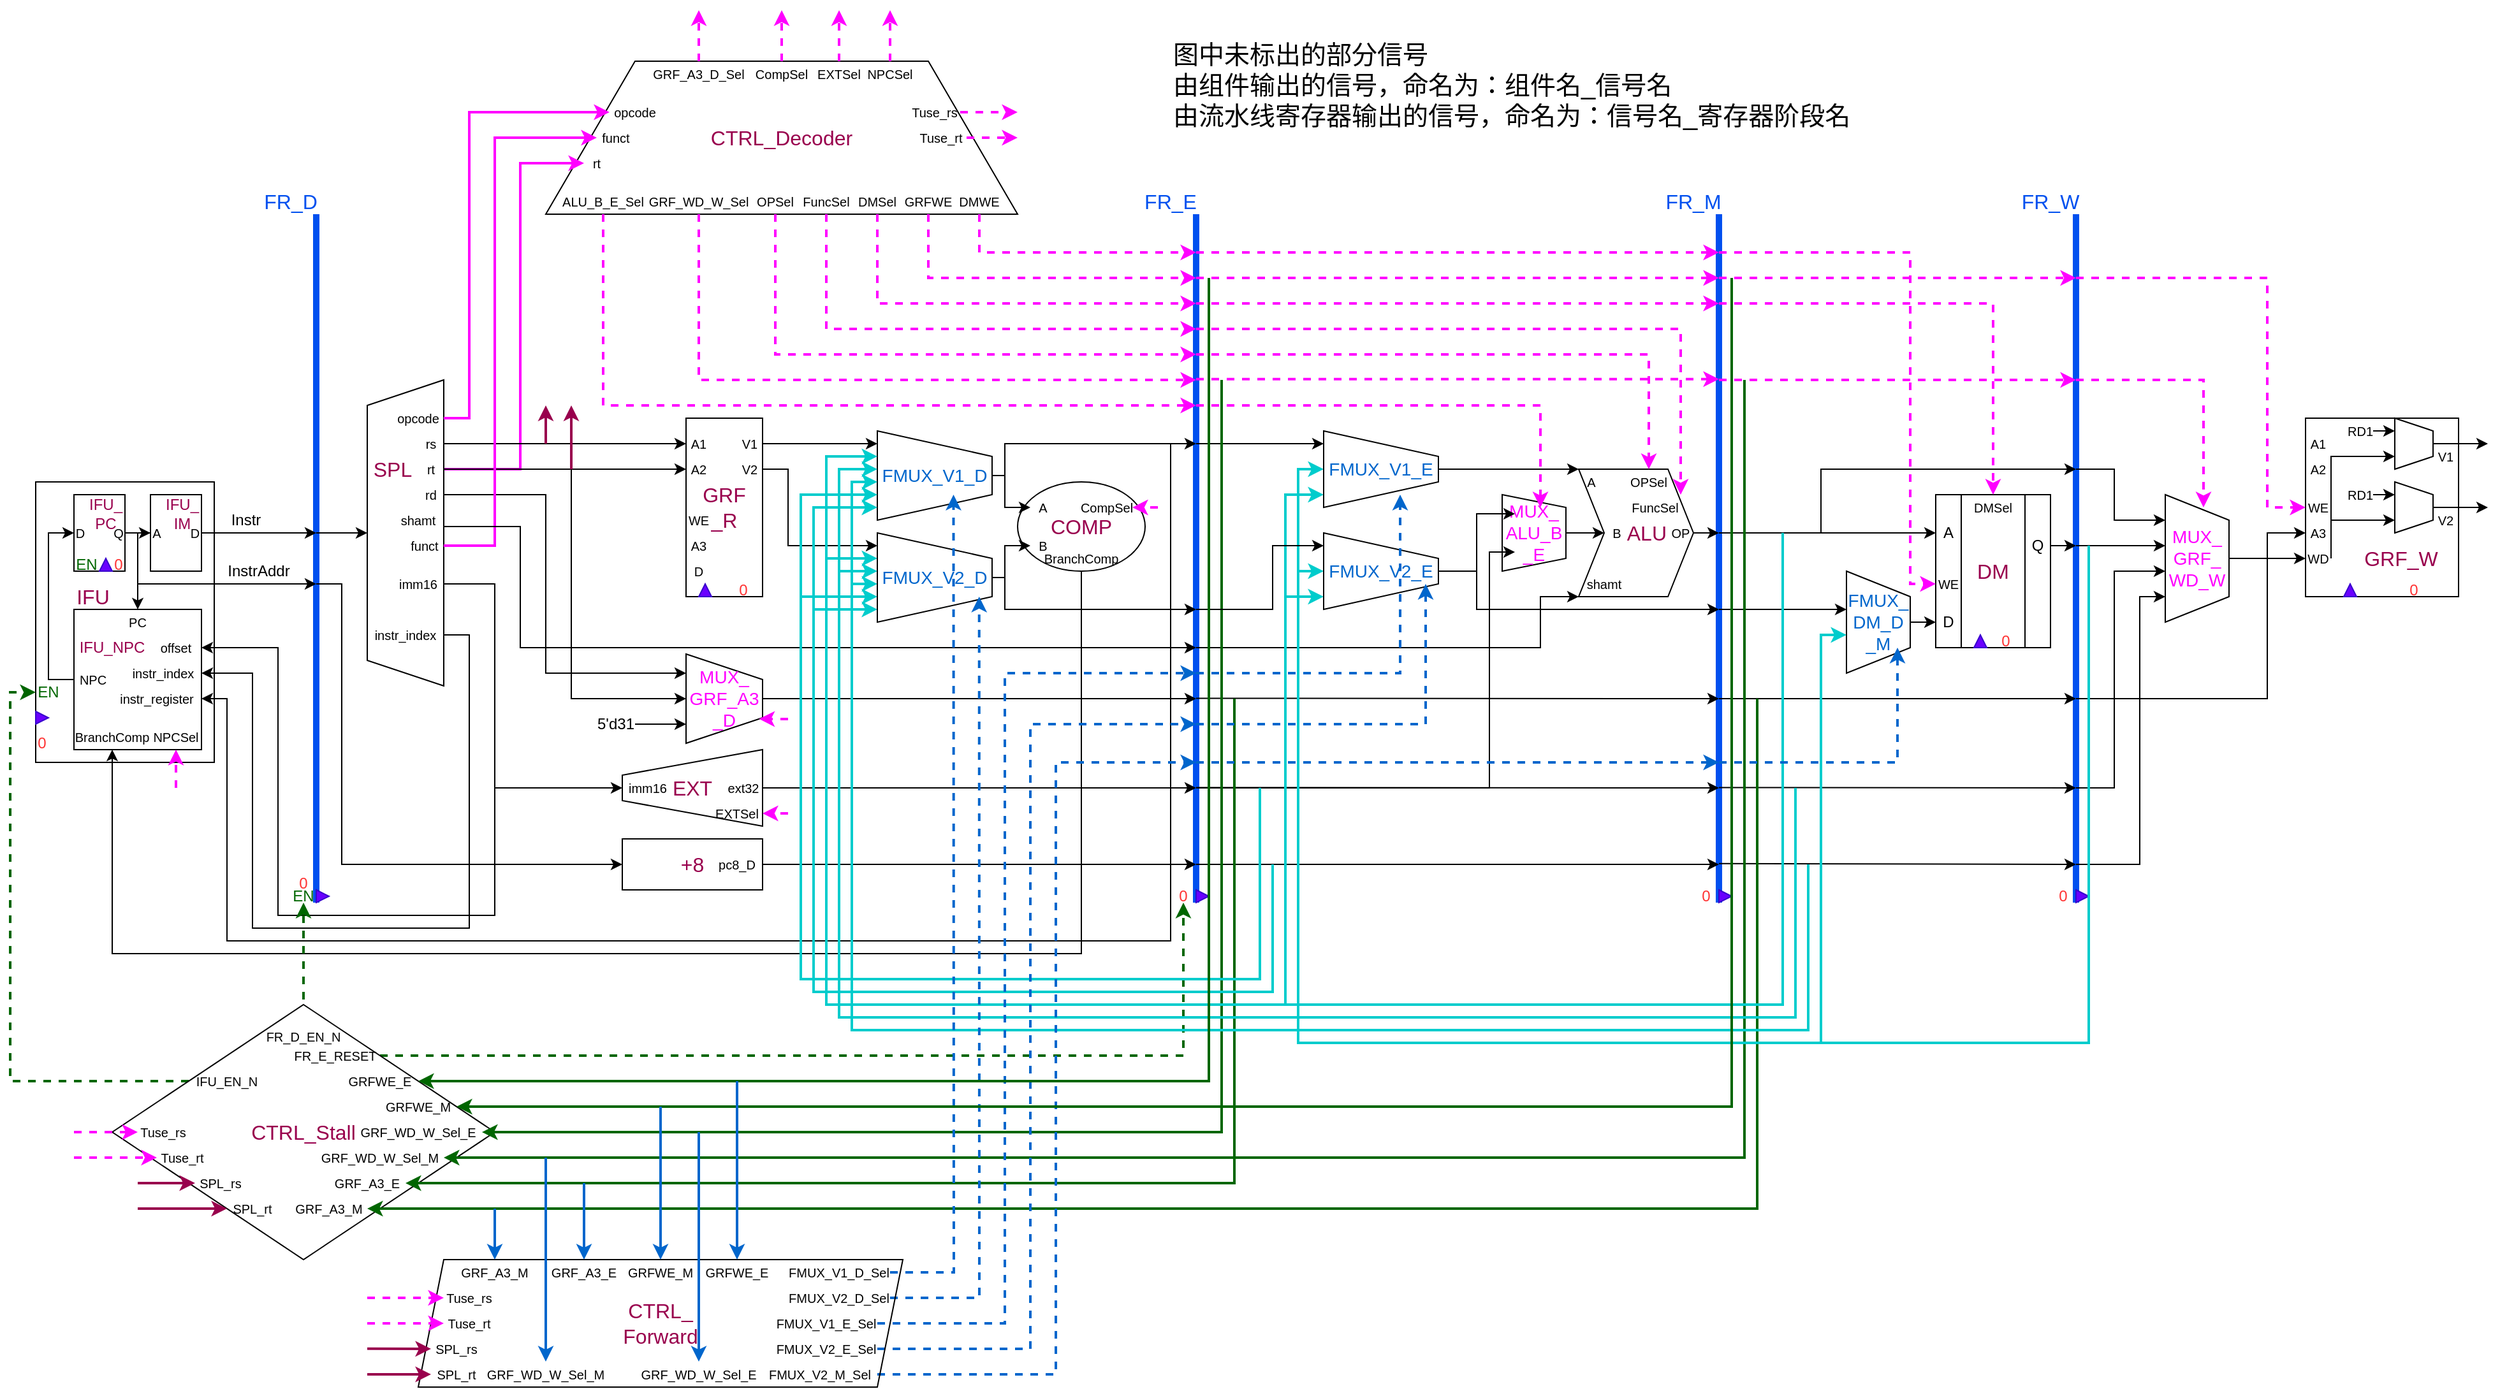 <mxfile version="24.7.5">
  <diagram id="prtHgNgQTEPvFCAcTncT" name="Page-1">
    <mxGraphModel dx="1222" dy="1268" grid="1" gridSize="10" guides="1" tooltips="1" connect="1" arrows="1" fold="1" page="1" pageScale="1" pageWidth="1654" pageHeight="1169" math="0" shadow="0">
      <root>
        <mxCell id="0" />
        <mxCell id="1" parent="0" />
        <mxCell id="y1xQ33muBoSTJrlKvMSJ-46" value="&lt;font color=&quot;#99004d&quot; style=&quot;font-size: 16px;&quot;&gt;CTRL_Decoder&lt;/font&gt;" style="shape=trapezoid;perimeter=trapezoidPerimeter;whiteSpace=wrap;html=1;fixedSize=1;size=70;" parent="1" vertex="1">
          <mxGeometry x="440" y="80" width="370" height="120" as="geometry" />
        </mxCell>
        <mxCell id="ER48WJ5dUgR68-UzpMZ_-28" value="&lt;font style=&quot;font-size: 16px;&quot;&gt;+8&lt;/font&gt;" style="rounded=0;whiteSpace=wrap;html=1;fontColor=#99004D;" parent="1" vertex="1">
          <mxGeometry x="500" y="690" width="110" height="40" as="geometry" />
        </mxCell>
        <mxCell id="ER48WJ5dUgR68-UzpMZ_-27" value="&lt;font color=&quot;#0066cc&quot; style=&quot;font-size: 14px;&quot;&gt;FMUX_&lt;br&gt;DM_D&lt;br&gt;_M&lt;/font&gt;" style="shape=trapezoid;perimeter=trapezoidPerimeter;whiteSpace=wrap;html=1;fixedSize=1;rounded=0;strokeColor=default;align=center;verticalAlign=middle;fontFamily=Helvetica;fontSize=12;fontColor=default;fillColor=default;direction=south;" parent="1" vertex="1">
          <mxGeometry x="1460" y="480" width="50" height="80" as="geometry" />
        </mxCell>
        <mxCell id="ER48WJ5dUgR68-UzpMZ_-25" value="&lt;font color=&quot;#0066cc&quot; style=&quot;font-size: 14px;&quot;&gt;FMUX_V1_D&lt;/font&gt;" style="shape=trapezoid;perimeter=trapezoidPerimeter;whiteSpace=wrap;html=1;fixedSize=1;rounded=0;strokeColor=default;align=center;verticalAlign=middle;fontFamily=Helvetica;fontSize=12;fontColor=default;fillColor=default;direction=south;" parent="1" vertex="1">
          <mxGeometry x="700" y="370" width="90" height="70" as="geometry" />
        </mxCell>
        <mxCell id="ER48WJ5dUgR68-UzpMZ_-18" value="&lt;font style=&quot;font-size: 16px;&quot;&gt;&amp;nbsp; &amp;nbsp; ALU&lt;/font&gt;" style="shape=step;perimeter=stepPerimeter;whiteSpace=wrap;html=1;fixedSize=1;size=20;fontColor=#99004D;" parent="1" vertex="1">
          <mxGeometry x="1250" y="400" width="90" height="100" as="geometry" />
        </mxCell>
        <mxCell id="5TQuwyumRw6ZRlAPxjWT-94" value="" style="endArrow=none;html=1;rounded=0;jumpSize=6;strokeWidth=5;strokeColor=#0050ef;" parent="1" edge="1">
          <mxGeometry width="50" height="50" relative="1" as="geometry">
            <mxPoint x="1640" y="740" as="sourcePoint" />
            <mxPoint x="1640" y="200" as="targetPoint" />
          </mxGeometry>
        </mxCell>
        <mxCell id="5TQuwyumRw6ZRlAPxjWT-93" value="" style="endArrow=none;html=1;rounded=0;jumpSize=6;strokeWidth=5;strokeColor=#0050ef;" parent="1" edge="1">
          <mxGeometry width="50" height="50" relative="1" as="geometry">
            <mxPoint x="1360" y="740" as="sourcePoint" />
            <mxPoint x="1360" y="200" as="targetPoint" />
          </mxGeometry>
        </mxCell>
        <mxCell id="5TQuwyumRw6ZRlAPxjWT-92" value="" style="endArrow=none;html=1;rounded=0;jumpSize=6;strokeWidth=5;strokeColor=#0050ef;" parent="1" edge="1">
          <mxGeometry width="50" height="50" relative="1" as="geometry">
            <mxPoint x="950" y="740" as="sourcePoint" />
            <mxPoint x="950" y="200" as="targetPoint" />
          </mxGeometry>
        </mxCell>
        <mxCell id="y1xQ33muBoSTJrlKvMSJ-61" style="edgeStyle=orthogonalEdgeStyle;rounded=0;orthogonalLoop=1;jettySize=auto;html=1;fillColor=#1ba1e2;strokeColor=#FF00FF;exitX=1;exitY=0.5;exitDx=0;exitDy=0;entryX=0;entryY=0.5;entryDx=0;entryDy=0;endSize=6;strokeWidth=2;" parent="1" source="y1xQ33muBoSTJrlKvMSJ-53" target="5TQuwyumRw6ZRlAPxjWT-150" edge="1">
          <mxGeometry relative="1" as="geometry">
            <mxPoint x="465.0" y="140.0" as="targetPoint" />
            <Array as="points">
              <mxPoint x="420" y="400" />
              <mxPoint x="420" y="160" />
            </Array>
            <mxPoint x="420" y="420" as="sourcePoint" />
          </mxGeometry>
        </mxCell>
        <mxCell id="5TQuwyumRw6ZRlAPxjWT-97" value="" style="endArrow=none;html=1;rounded=0;jumpSize=6;strokeWidth=5;strokeColor=#0050ef;" parent="1" edge="1">
          <mxGeometry width="50" height="50" relative="1" as="geometry">
            <mxPoint x="260" y="740" as="sourcePoint" />
            <mxPoint x="260" y="200" as="targetPoint" />
          </mxGeometry>
        </mxCell>
        <mxCell id="5TQuwyumRw6ZRlAPxjWT-259" value="&lt;font color=&quot;#ff00ff&quot; style=&quot;font-size: 14px;&quot;&gt;MUX_&lt;br&gt;ALU_B&lt;br&gt;_E&lt;/font&gt;" style="shape=trapezoid;perimeter=trapezoidPerimeter;whiteSpace=wrap;html=1;fixedSize=1;direction=south;size=10;" parent="1" vertex="1">
          <mxGeometry x="1190" y="420" width="50" height="60" as="geometry" />
        </mxCell>
        <mxCell id="5TQuwyumRw6ZRlAPxjWT-234" value="&lt;font color=&quot;#99004d&quot; style=&quot;font-size: 16px;&quot;&gt;DM&lt;/font&gt;" style="shape=process;whiteSpace=wrap;html=1;backgroundOutline=1;size=0.222;" parent="1" vertex="1">
          <mxGeometry x="1530" y="420" width="90" height="120" as="geometry" />
        </mxCell>
        <mxCell id="y1xQ33muBoSTJrlKvMSJ-3" value="" style="rounded=0;whiteSpace=wrap;html=1;" parent="1" vertex="1">
          <mxGeometry x="40" y="410" width="140" height="220" as="geometry" />
        </mxCell>
        <mxCell id="y1xQ33muBoSTJrlKvMSJ-4" value="" style="rounded=0;whiteSpace=wrap;html=1;" parent="1" vertex="1">
          <mxGeometry x="70" y="420" width="40" height="60" as="geometry" />
        </mxCell>
        <mxCell id="y1xQ33muBoSTJrlKvMSJ-8" value="" style="rounded=0;whiteSpace=wrap;html=1;" parent="1" vertex="1">
          <mxGeometry x="130" y="420" width="40" height="60" as="geometry" />
        </mxCell>
        <mxCell id="y1xQ33muBoSTJrlKvMSJ-9" value="&lt;font style=&quot;font-size: 10px;&quot;&gt;A&lt;/font&gt;" style="text;html=1;strokeColor=none;fillColor=none;align=center;verticalAlign=middle;whiteSpace=wrap;rounded=0;" parent="1" vertex="1">
          <mxGeometry x="130" y="440" width="10" height="20" as="geometry" />
        </mxCell>
        <mxCell id="y1xQ33muBoSTJrlKvMSJ-18" style="edgeStyle=orthogonalEdgeStyle;rounded=0;orthogonalLoop=1;jettySize=auto;html=1;" parent="1" source="y1xQ33muBoSTJrlKvMSJ-11" edge="1">
          <mxGeometry relative="1" as="geometry">
            <mxPoint x="260" y="450" as="targetPoint" />
          </mxGeometry>
        </mxCell>
        <mxCell id="y1xQ33muBoSTJrlKvMSJ-11" value="&lt;font style=&quot;font-size: 10px;&quot;&gt;D&lt;/font&gt;" style="text;html=1;strokeColor=none;fillColor=none;align=center;verticalAlign=middle;whiteSpace=wrap;rounded=0;" parent="1" vertex="1">
          <mxGeometry x="160" y="440" width="10" height="20" as="geometry" />
        </mxCell>
        <mxCell id="y1xQ33muBoSTJrlKvMSJ-12" value="&lt;font style=&quot;font-size: 10px;&quot;&gt;D&lt;/font&gt;" style="text;html=1;strokeColor=none;fillColor=none;align=center;verticalAlign=middle;whiteSpace=wrap;rounded=0;" parent="1" vertex="1">
          <mxGeometry x="70" y="440" width="10" height="20" as="geometry" />
        </mxCell>
        <mxCell id="y1xQ33muBoSTJrlKvMSJ-19" style="edgeStyle=orthogonalEdgeStyle;rounded=0;orthogonalLoop=1;jettySize=auto;html=1;entryX=0;entryY=0.5;entryDx=0;entryDy=0;" parent="1" source="y1xQ33muBoSTJrlKvMSJ-13" target="y1xQ33muBoSTJrlKvMSJ-9" edge="1">
          <mxGeometry relative="1" as="geometry">
            <mxPoint x="130" y="390" as="targetPoint" />
          </mxGeometry>
        </mxCell>
        <mxCell id="y1xQ33muBoSTJrlKvMSJ-23" style="edgeStyle=orthogonalEdgeStyle;rounded=0;orthogonalLoop=1;jettySize=auto;html=1;exitX=1;exitY=0.5;exitDx=0;exitDy=0;entryX=0.5;entryY=0;entryDx=0;entryDy=0;" parent="1" source="y1xQ33muBoSTJrlKvMSJ-13" target="y1xQ33muBoSTJrlKvMSJ-24" edge="1">
          <mxGeometry relative="1" as="geometry">
            <mxPoint x="120" y="510" as="targetPoint" />
            <Array as="points">
              <mxPoint x="120" y="450" />
            </Array>
          </mxGeometry>
        </mxCell>
        <mxCell id="y1xQ33muBoSTJrlKvMSJ-13" value="&lt;font style=&quot;font-size: 10px;&quot;&gt;Q&lt;/font&gt;" style="text;html=1;strokeColor=none;fillColor=none;align=center;verticalAlign=middle;whiteSpace=wrap;rounded=0;" parent="1" vertex="1">
          <mxGeometry x="100" y="440" width="10" height="20" as="geometry" />
        </mxCell>
        <mxCell id="y1xQ33muBoSTJrlKvMSJ-15" value="" style="triangle;whiteSpace=wrap;html=1;direction=north;fillColor=#6a00ff;fontColor=#ffffff;strokeColor=#3700CC;" parent="1" vertex="1">
          <mxGeometry x="90" y="470" width="10" height="10" as="geometry" />
        </mxCell>
        <mxCell id="y1xQ33muBoSTJrlKvMSJ-21" value="" style="rounded=0;whiteSpace=wrap;html=1;" parent="1" vertex="1">
          <mxGeometry x="70" y="510" width="100" height="110" as="geometry" />
        </mxCell>
        <mxCell id="y1xQ33muBoSTJrlKvMSJ-24" value="&lt;font style=&quot;font-size: 10px;&quot;&gt;PC&lt;/font&gt;" style="text;html=1;strokeColor=none;fillColor=none;align=center;verticalAlign=middle;whiteSpace=wrap;rounded=0;" parent="1" vertex="1">
          <mxGeometry x="110" y="510" width="20" height="20" as="geometry" />
        </mxCell>
        <mxCell id="y1xQ33muBoSTJrlKvMSJ-25" value="&lt;font style=&quot;font-size: 10px;&quot;&gt;NPC&lt;br&gt;&lt;/font&gt;" style="text;html=1;strokeColor=none;fillColor=none;align=center;verticalAlign=middle;whiteSpace=wrap;rounded=0;" parent="1" vertex="1">
          <mxGeometry x="70" y="555" width="30" height="20" as="geometry" />
        </mxCell>
        <mxCell id="y1xQ33muBoSTJrlKvMSJ-27" value="&lt;font color=&quot;#99004d&quot; style=&quot;font-size: 12px;&quot;&gt;IFU_NPC&lt;/font&gt;" style="text;html=1;strokeColor=none;fillColor=none;align=center;verticalAlign=middle;whiteSpace=wrap;rounded=0;" parent="1" vertex="1">
          <mxGeometry x="70" y="530" width="60" height="20" as="geometry" />
        </mxCell>
        <mxCell id="y1xQ33muBoSTJrlKvMSJ-28" value="&lt;font style=&quot;font-size: 10px;&quot;&gt;BranchComp&lt;/font&gt;" style="text;html=1;strokeColor=none;fillColor=none;align=center;verticalAlign=middle;whiteSpace=wrap;rounded=0;" parent="1" vertex="1">
          <mxGeometry x="70" y="600" width="60" height="20" as="geometry" />
        </mxCell>
        <mxCell id="y1xQ33muBoSTJrlKvMSJ-29" value="" style="endArrow=classic;html=1;rounded=0;exitX=1;exitY=0.5;exitDx=0;exitDy=0;" parent="1" source="y1xQ33muBoSTJrlKvMSJ-13" edge="1">
          <mxGeometry width="50" height="50" relative="1" as="geometry">
            <mxPoint x="105" y="460" as="sourcePoint" />
            <mxPoint x="260" y="490" as="targetPoint" />
            <Array as="points">
              <mxPoint x="120" y="450" />
              <mxPoint x="120" y="490" />
            </Array>
          </mxGeometry>
        </mxCell>
        <mxCell id="y1xQ33muBoSTJrlKvMSJ-31" value="&lt;font style=&quot;font-size: 10px;&quot;&gt;offset&lt;br&gt;&lt;/font&gt;" style="text;html=1;strokeColor=none;fillColor=none;align=center;verticalAlign=middle;whiteSpace=wrap;rounded=0;" parent="1" vertex="1">
          <mxGeometry x="130" y="530" width="40" height="20" as="geometry" />
        </mxCell>
        <mxCell id="y1xQ33muBoSTJrlKvMSJ-32" value="&lt;font style=&quot;font-size: 10px;&quot;&gt;instr_index&lt;br&gt;&lt;/font&gt;" style="text;html=1;strokeColor=none;fillColor=none;align=center;verticalAlign=middle;whiteSpace=wrap;rounded=0;" parent="1" vertex="1">
          <mxGeometry x="110" y="550" width="60" height="20" as="geometry" />
        </mxCell>
        <mxCell id="y1xQ33muBoSTJrlKvMSJ-33" value="&lt;font style=&quot;font-size: 10px;&quot;&gt;instr_register&lt;br&gt;&lt;/font&gt;" style="text;html=1;strokeColor=none;fillColor=none;align=center;verticalAlign=middle;whiteSpace=wrap;rounded=0;" parent="1" vertex="1">
          <mxGeometry x="100" y="570" width="70" height="20" as="geometry" />
        </mxCell>
        <mxCell id="y1xQ33muBoSTJrlKvMSJ-34" value="&lt;font style=&quot;font-size: 16px;&quot;&gt;IFU&lt;/font&gt;" style="text;html=1;strokeColor=none;fillColor=none;align=center;verticalAlign=middle;whiteSpace=wrap;rounded=0;fontColor=#99004D;" parent="1" vertex="1">
          <mxGeometry x="70" y="490" width="30" height="20" as="geometry" />
        </mxCell>
        <mxCell id="y1xQ33muBoSTJrlKvMSJ-35" value="&lt;font&gt;IFU_&lt;br&gt;PC&lt;/font&gt;" style="text;html=1;strokeColor=none;fillColor=none;align=center;verticalAlign=middle;whiteSpace=wrap;rounded=0;fontColor=#99004D;" parent="1" vertex="1">
          <mxGeometry x="80" y="420" width="30" height="30" as="geometry" />
        </mxCell>
        <mxCell id="y1xQ33muBoSTJrlKvMSJ-36" value="&lt;font&gt;IFU_&lt;br&gt;IM&lt;/font&gt;" style="text;html=1;strokeColor=none;fillColor=none;align=center;verticalAlign=middle;whiteSpace=wrap;rounded=0;fontColor=#99004D;" parent="1" vertex="1">
          <mxGeometry x="140" y="420" width="30" height="30" as="geometry" />
        </mxCell>
        <mxCell id="y1xQ33muBoSTJrlKvMSJ-38" value="Instr" style="text;html=1;strokeColor=none;fillColor=none;align=center;verticalAlign=middle;whiteSpace=wrap;rounded=0;" parent="1" vertex="1">
          <mxGeometry x="190" y="430" width="30" height="20" as="geometry" />
        </mxCell>
        <mxCell id="y1xQ33muBoSTJrlKvMSJ-39" value="InstrAddr" style="text;html=1;strokeColor=none;fillColor=none;align=center;verticalAlign=middle;whiteSpace=wrap;rounded=0;" parent="1" vertex="1">
          <mxGeometry x="190" y="470" width="50" height="20" as="geometry" />
        </mxCell>
        <mxCell id="y1xQ33muBoSTJrlKvMSJ-40" value="&lt;font style=&quot;font-size: 10px;&quot;&gt;NPCSel&lt;/font&gt;" style="text;html=1;strokeColor=none;fillColor=none;align=center;verticalAlign=middle;whiteSpace=wrap;rounded=0;" parent="1" vertex="1">
          <mxGeometry x="130" y="600" width="40" height="20" as="geometry" />
        </mxCell>
        <mxCell id="y1xQ33muBoSTJrlKvMSJ-43" value="&lt;font style=&quot;font-size: 16px;&quot;&gt;FR_D&lt;br&gt;&lt;/font&gt;" style="text;html=1;strokeColor=none;fillColor=none;align=center;verticalAlign=middle;whiteSpace=wrap;rounded=0;fontColor=#0050EF;" parent="1" vertex="1">
          <mxGeometry x="220" y="180" width="40" height="20" as="geometry" />
        </mxCell>
        <mxCell id="y1xQ33muBoSTJrlKvMSJ-44" value="" style="triangle;whiteSpace=wrap;html=1;direction=east;fillColor=#6a00ff;fontColor=#ffffff;strokeColor=#3700CC;" parent="1" vertex="1">
          <mxGeometry x="260" y="730" width="10" height="10" as="geometry" />
        </mxCell>
        <mxCell id="y1xQ33muBoSTJrlKvMSJ-45" value="&lt;font color=&quot;#99004d&quot; style=&quot;font-size: 16px;&quot;&gt;GRF&lt;br&gt;_R&lt;/font&gt;" style="rounded=0;whiteSpace=wrap;html=1;" parent="1" vertex="1">
          <mxGeometry x="550" y="360" width="60" height="140" as="geometry" />
        </mxCell>
        <mxCell id="y1xQ33muBoSTJrlKvMSJ-47" value="" style="shape=trapezoid;perimeter=trapezoidPerimeter;whiteSpace=wrap;html=1;fixedSize=1;direction=north;" parent="1" vertex="1">
          <mxGeometry x="300" y="330" width="60" height="240" as="geometry" />
        </mxCell>
        <mxCell id="y1xQ33muBoSTJrlKvMSJ-60" style="edgeStyle=orthogonalEdgeStyle;rounded=0;orthogonalLoop=1;jettySize=auto;html=1;fillColor=#1ba1e2;strokeColor=#FF00FF;exitX=1;exitY=0.5;exitDx=0;exitDy=0;entryX=0;entryY=0.5;entryDx=0;entryDy=0;strokeWidth=2;" parent="1" source="y1xQ33muBoSTJrlKvMSJ-51" target="5TQuwyumRw6ZRlAPxjWT-104" edge="1">
          <mxGeometry relative="1" as="geometry">
            <mxPoint x="460" y="110" as="targetPoint" />
            <Array as="points">
              <mxPoint x="380" y="360" />
              <mxPoint x="380" y="120" />
            </Array>
            <mxPoint x="370" y="360" as="sourcePoint" />
          </mxGeometry>
        </mxCell>
        <mxCell id="y1xQ33muBoSTJrlKvMSJ-51" value="&lt;font style=&quot;font-size: 10px;&quot;&gt;opcode&lt;/font&gt;" style="text;html=1;strokeColor=none;fillColor=none;align=center;verticalAlign=middle;whiteSpace=wrap;rounded=0;" parent="1" vertex="1">
          <mxGeometry x="320" y="350" width="40" height="20" as="geometry" />
        </mxCell>
        <mxCell id="y1xQ33muBoSTJrlKvMSJ-74" style="edgeStyle=orthogonalEdgeStyle;rounded=0;orthogonalLoop=1;jettySize=auto;html=1;entryX=0;entryY=0.5;entryDx=0;entryDy=0;exitX=1;exitY=0.5;exitDx=0;exitDy=0;" parent="1" source="y1xQ33muBoSTJrlKvMSJ-52" target="y1xQ33muBoSTJrlKvMSJ-65" edge="1">
          <mxGeometry relative="1" as="geometry" />
        </mxCell>
        <mxCell id="y1xQ33muBoSTJrlKvMSJ-52" value="&lt;font style=&quot;font-size: 10px;&quot;&gt;rs&lt;/font&gt;" style="text;html=1;strokeColor=none;fillColor=none;align=center;verticalAlign=middle;whiteSpace=wrap;rounded=0;" parent="1" vertex="1">
          <mxGeometry x="340" y="370" width="20" height="20" as="geometry" />
        </mxCell>
        <mxCell id="y1xQ33muBoSTJrlKvMSJ-73" style="edgeStyle=orthogonalEdgeStyle;rounded=0;orthogonalLoop=1;jettySize=auto;html=1;exitX=1;exitY=0.5;exitDx=0;exitDy=0;entryX=0;entryY=0.5;entryDx=0;entryDy=0;" parent="1" source="y1xQ33muBoSTJrlKvMSJ-53" target="y1xQ33muBoSTJrlKvMSJ-66" edge="1">
          <mxGeometry relative="1" as="geometry">
            <Array as="points">
              <mxPoint x="470" y="400" />
              <mxPoint x="470" y="400" />
            </Array>
          </mxGeometry>
        </mxCell>
        <mxCell id="y1xQ33muBoSTJrlKvMSJ-81" style="edgeStyle=orthogonalEdgeStyle;rounded=0;orthogonalLoop=1;jettySize=auto;html=1;exitX=1;exitY=0.5;exitDx=0;exitDy=0;" parent="1" source="y1xQ33muBoSTJrlKvMSJ-53" edge="1">
          <mxGeometry relative="1" as="geometry">
            <mxPoint x="550" y="580" as="targetPoint" />
            <Array as="points">
              <mxPoint x="460" y="400" />
              <mxPoint x="460" y="580" />
            </Array>
          </mxGeometry>
        </mxCell>
        <mxCell id="y1xQ33muBoSTJrlKvMSJ-53" value="&lt;font style=&quot;font-size: 10px;&quot;&gt;rt&lt;/font&gt;" style="text;html=1;strokeColor=none;fillColor=none;align=center;verticalAlign=middle;whiteSpace=wrap;rounded=0;" parent="1" vertex="1">
          <mxGeometry x="340" y="390" width="20" height="20" as="geometry" />
        </mxCell>
        <mxCell id="y1xQ33muBoSTJrlKvMSJ-79" style="edgeStyle=orthogonalEdgeStyle;rounded=0;orthogonalLoop=1;jettySize=auto;html=1;exitX=1;exitY=0.5;exitDx=0;exitDy=0;" parent="1" source="y1xQ33muBoSTJrlKvMSJ-55" edge="1">
          <mxGeometry relative="1" as="geometry">
            <mxPoint x="550" y="560" as="targetPoint" />
            <Array as="points">
              <mxPoint x="440" y="420" />
              <mxPoint x="440" y="560" />
            </Array>
          </mxGeometry>
        </mxCell>
        <mxCell id="y1xQ33muBoSTJrlKvMSJ-55" value="&lt;font style=&quot;font-size: 10px;&quot;&gt;rd&lt;/font&gt;" style="text;html=1;strokeColor=none;fillColor=none;align=center;verticalAlign=middle;whiteSpace=wrap;rounded=0;" parent="1" vertex="1">
          <mxGeometry x="340" y="410" width="20" height="20" as="geometry" />
        </mxCell>
        <mxCell id="y1xQ33muBoSTJrlKvMSJ-62" style="edgeStyle=orthogonalEdgeStyle;rounded=0;orthogonalLoop=1;jettySize=auto;html=1;fillColor=#1ba1e2;strokeColor=#FF00FF;exitX=1;exitY=0.5;exitDx=0;exitDy=0;entryX=0;entryY=0.5;entryDx=0;entryDy=0;strokeWidth=2;" parent="1" source="y1xQ33muBoSTJrlKvMSJ-57" target="5TQuwyumRw6ZRlAPxjWT-103" edge="1">
          <mxGeometry relative="1" as="geometry">
            <mxPoint x="440" y="229.94" as="targetPoint" />
            <mxPoint x="380" y="460" as="sourcePoint" />
            <Array as="points">
              <mxPoint x="400" y="460" />
              <mxPoint x="400" y="140" />
            </Array>
          </mxGeometry>
        </mxCell>
        <mxCell id="y1xQ33muBoSTJrlKvMSJ-91" style="edgeStyle=orthogonalEdgeStyle;rounded=0;orthogonalLoop=1;jettySize=auto;html=1;exitX=1;exitY=0.5;exitDx=0;exitDy=0;" parent="1" edge="1">
          <mxGeometry relative="1" as="geometry">
            <mxPoint x="950" y="540" as="targetPoint" />
            <mxPoint x="360" y="445" as="sourcePoint" />
            <Array as="points">
              <mxPoint x="420" y="445" />
              <mxPoint x="420" y="540" />
              <mxPoint x="950" y="540" />
            </Array>
          </mxGeometry>
        </mxCell>
        <mxCell id="y1xQ33muBoSTJrlKvMSJ-56" value="&lt;font style=&quot;font-size: 10px;&quot;&gt;shamt&lt;/font&gt;" style="text;html=1;strokeColor=none;fillColor=none;align=center;verticalAlign=middle;whiteSpace=wrap;rounded=0;" parent="1" vertex="1">
          <mxGeometry x="320" y="430" width="40" height="20" as="geometry" />
        </mxCell>
        <mxCell id="y1xQ33muBoSTJrlKvMSJ-57" value="&lt;font style=&quot;font-size: 10px;&quot;&gt;funct&lt;br&gt;&lt;/font&gt;" style="text;html=1;strokeColor=none;fillColor=none;align=center;verticalAlign=middle;whiteSpace=wrap;rounded=0;" parent="1" vertex="1">
          <mxGeometry x="330" y="450" width="30" height="20" as="geometry" />
        </mxCell>
        <mxCell id="y1xQ33muBoSTJrlKvMSJ-70" style="edgeStyle=orthogonalEdgeStyle;rounded=0;orthogonalLoop=1;jettySize=auto;html=1;entryX=1;entryY=0.5;entryDx=0;entryDy=0;" parent="1" source="y1xQ33muBoSTJrlKvMSJ-58" target="y1xQ33muBoSTJrlKvMSJ-31" edge="1">
          <mxGeometry relative="1" as="geometry">
            <mxPoint x="150" y="680" as="targetPoint" />
            <Array as="points">
              <mxPoint x="400" y="490" />
              <mxPoint x="400" y="750" />
              <mxPoint x="230" y="750" />
              <mxPoint x="230" y="540" />
            </Array>
          </mxGeometry>
        </mxCell>
        <mxCell id="y1xQ33muBoSTJrlKvMSJ-85" style="edgeStyle=orthogonalEdgeStyle;rounded=0;orthogonalLoop=1;jettySize=auto;html=1;entryX=0;entryY=0.5;entryDx=0;entryDy=0;" parent="1" source="y1xQ33muBoSTJrlKvMSJ-58" target="y1xQ33muBoSTJrlKvMSJ-122" edge="1">
          <mxGeometry relative="1" as="geometry">
            <mxPoint x="470" y="640" as="targetPoint" />
            <Array as="points">
              <mxPoint x="400" y="490" />
              <mxPoint x="400" y="650" />
            </Array>
          </mxGeometry>
        </mxCell>
        <mxCell id="y1xQ33muBoSTJrlKvMSJ-58" value="&lt;font style=&quot;font-size: 10px;&quot;&gt;imm16&lt;br&gt;&lt;/font&gt;" style="text;html=1;strokeColor=none;fillColor=none;align=center;verticalAlign=middle;whiteSpace=wrap;rounded=0;" parent="1" vertex="1">
          <mxGeometry x="320" y="480" width="40" height="20" as="geometry" />
        </mxCell>
        <mxCell id="y1xQ33muBoSTJrlKvMSJ-68" style="edgeStyle=orthogonalEdgeStyle;rounded=0;orthogonalLoop=1;jettySize=auto;html=1;entryX=1;entryY=0.5;entryDx=0;entryDy=0;exitX=1;exitY=0.5;exitDx=0;exitDy=0;" parent="1" source="y1xQ33muBoSTJrlKvMSJ-59" target="y1xQ33muBoSTJrlKvMSJ-32" edge="1">
          <mxGeometry relative="1" as="geometry">
            <mxPoint x="160" y="560" as="targetPoint" />
            <mxPoint x="350" y="530" as="sourcePoint" />
            <Array as="points">
              <mxPoint x="380" y="530" />
              <mxPoint x="380" y="760" />
              <mxPoint x="210" y="760" />
              <mxPoint x="210" y="560" />
            </Array>
          </mxGeometry>
        </mxCell>
        <mxCell id="y1xQ33muBoSTJrlKvMSJ-59" value="&lt;font style=&quot;font-size: 10px;&quot;&gt;instr_index&lt;br&gt;&lt;/font&gt;" style="text;html=1;strokeColor=none;fillColor=none;align=center;verticalAlign=middle;whiteSpace=wrap;rounded=0;" parent="1" vertex="1">
          <mxGeometry x="300" y="520" width="60" height="20" as="geometry" />
        </mxCell>
        <mxCell id="y1xQ33muBoSTJrlKvMSJ-65" value="&lt;font style=&quot;font-size: 10px;&quot;&gt;A1&lt;/font&gt;" style="text;html=1;strokeColor=none;fillColor=none;align=center;verticalAlign=middle;whiteSpace=wrap;rounded=0;" parent="1" vertex="1">
          <mxGeometry x="550" y="370" width="20" height="20" as="geometry" />
        </mxCell>
        <mxCell id="y1xQ33muBoSTJrlKvMSJ-66" value="&lt;font style=&quot;font-size: 10px;&quot;&gt;A2&lt;/font&gt;" style="text;html=1;strokeColor=none;fillColor=none;align=center;verticalAlign=middle;whiteSpace=wrap;rounded=0;" parent="1" vertex="1">
          <mxGeometry x="550" y="390" width="20" height="20" as="geometry" />
        </mxCell>
        <mxCell id="y1xQ33muBoSTJrlKvMSJ-77" style="edgeStyle=orthogonalEdgeStyle;rounded=0;orthogonalLoop=1;jettySize=auto;html=1;exitX=1;exitY=0.5;exitDx=0;exitDy=0;" parent="1" source="y1xQ33muBoSTJrlKvMSJ-75" edge="1">
          <mxGeometry relative="1" as="geometry">
            <mxPoint x="700" y="380" as="targetPoint" />
            <mxPoint x="639.99" y="370" as="sourcePoint" />
          </mxGeometry>
        </mxCell>
        <mxCell id="y1xQ33muBoSTJrlKvMSJ-75" value="&lt;font style=&quot;font-size: 10px;&quot;&gt;V1&lt;/font&gt;" style="text;html=1;strokeColor=none;fillColor=none;align=center;verticalAlign=middle;whiteSpace=wrap;rounded=0;" parent="1" vertex="1">
          <mxGeometry x="590" y="370" width="20" height="20" as="geometry" />
        </mxCell>
        <mxCell id="y1xQ33muBoSTJrlKvMSJ-78" style="edgeStyle=orthogonalEdgeStyle;rounded=0;orthogonalLoop=1;jettySize=auto;html=1;exitX=1;exitY=0.5;exitDx=0;exitDy=0;" parent="1" source="y1xQ33muBoSTJrlKvMSJ-76" edge="1">
          <mxGeometry relative="1" as="geometry">
            <mxPoint x="700" y="460" as="targetPoint" />
            <Array as="points">
              <mxPoint x="630" y="400" />
              <mxPoint x="630" y="460" />
            </Array>
          </mxGeometry>
        </mxCell>
        <mxCell id="y1xQ33muBoSTJrlKvMSJ-76" value="&lt;font style=&quot;font-size: 10px;&quot;&gt;V2&lt;/font&gt;" style="text;html=1;strokeColor=none;fillColor=none;align=center;verticalAlign=middle;whiteSpace=wrap;rounded=0;" parent="1" vertex="1">
          <mxGeometry x="590" y="390" width="20" height="20" as="geometry" />
        </mxCell>
        <mxCell id="y1xQ33muBoSTJrlKvMSJ-101" style="edgeStyle=orthogonalEdgeStyle;rounded=0;orthogonalLoop=1;jettySize=auto;html=1;exitX=0.5;exitY=0;exitDx=0;exitDy=0;" parent="1" source="y1xQ33muBoSTJrlKvMSJ-82" edge="1">
          <mxGeometry relative="1" as="geometry">
            <mxPoint x="950" y="580" as="targetPoint" />
            <mxPoint x="620" y="550" as="sourcePoint" />
            <Array as="points">
              <mxPoint x="850" y="580" />
            </Array>
          </mxGeometry>
        </mxCell>
        <mxCell id="y1xQ33muBoSTJrlKvMSJ-82" value="&lt;font color=&quot;#ff00ff&quot; style=&quot;font-size: 14px;&quot;&gt;MUX_&lt;br&gt;GRF_A3&lt;br&gt;_D&lt;/font&gt;" style="shape=trapezoid;perimeter=trapezoidPerimeter;whiteSpace=wrap;html=1;fixedSize=1;direction=south;" parent="1" vertex="1">
          <mxGeometry x="550" y="545" width="60" height="70" as="geometry" />
        </mxCell>
        <mxCell id="y1xQ33muBoSTJrlKvMSJ-83" value="&lt;font style=&quot;font-size: 12px;&quot;&gt;5&#39;d31&lt;/font&gt;" style="text;html=1;strokeColor=none;fillColor=none;align=center;verticalAlign=middle;whiteSpace=wrap;rounded=0;" parent="1" vertex="1">
          <mxGeometry x="480" y="590" width="30" height="20" as="geometry" />
        </mxCell>
        <mxCell id="y1xQ33muBoSTJrlKvMSJ-84" style="edgeStyle=orthogonalEdgeStyle;rounded=0;orthogonalLoop=1;jettySize=auto;html=1;exitX=1;exitY=0.5;exitDx=0;exitDy=0;" parent="1" source="y1xQ33muBoSTJrlKvMSJ-83" edge="1">
          <mxGeometry relative="1" as="geometry">
            <mxPoint x="490" y="607.41" as="sourcePoint" />
            <mxPoint x="550" y="600" as="targetPoint" />
            <Array as="points">
              <mxPoint x="540" y="600" />
              <mxPoint x="540" y="600" />
            </Array>
          </mxGeometry>
        </mxCell>
        <mxCell id="y1xQ33muBoSTJrlKvMSJ-86" value="&lt;font color=&quot;#99004d&quot; style=&quot;font-size: 16px;&quot;&gt;EXT&lt;/font&gt;" style="shape=trapezoid;perimeter=trapezoidPerimeter;whiteSpace=wrap;html=1;fixedSize=1;direction=north;" parent="1" vertex="1">
          <mxGeometry x="500" y="620" width="110" height="60" as="geometry" />
        </mxCell>
        <mxCell id="y1xQ33muBoSTJrlKvMSJ-92" value="" style="triangle;whiteSpace=wrap;html=1;direction=north;fillColor=#6a00ff;fontColor=#ffffff;strokeColor=#3700CC;" parent="1" vertex="1">
          <mxGeometry x="560" y="490" width="10" height="10" as="geometry" />
        </mxCell>
        <mxCell id="y1xQ33muBoSTJrlKvMSJ-16" value="&lt;font color=&quot;#ff3333&quot; style=&quot;font-size: 12px;&quot;&gt;0&lt;/font&gt;" style="text;html=1;strokeColor=none;fillColor=none;align=center;verticalAlign=middle;whiteSpace=wrap;rounded=0;fontColor=#00CC00;" parent="1" vertex="1">
          <mxGeometry x="590" y="490" width="10" height="10" as="geometry" />
        </mxCell>
        <mxCell id="y1xQ33muBoSTJrlKvMSJ-109" style="edgeStyle=orthogonalEdgeStyle;rounded=0;orthogonalLoop=1;jettySize=auto;html=1;exitX=0.5;exitY=1;exitDx=0;exitDy=0;entryX=0.5;entryY=1;entryDx=0;entryDy=0;" parent="1" source="y1xQ33muBoSTJrlKvMSJ-107" target="y1xQ33muBoSTJrlKvMSJ-28" edge="1">
          <mxGeometry relative="1" as="geometry">
            <mxPoint x="50" y="770" as="targetPoint" />
            <Array as="points">
              <mxPoint x="860" y="780" />
              <mxPoint x="100" y="780" />
            </Array>
          </mxGeometry>
        </mxCell>
        <mxCell id="y1xQ33muBoSTJrlKvMSJ-93" value="&lt;font color=&quot;#99004d&quot; style=&quot;font-size: 16px;&quot;&gt;COMP&lt;/font&gt;" style="ellipse;whiteSpace=wrap;html=1;" parent="1" vertex="1">
          <mxGeometry x="810" y="410" width="100" height="70" as="geometry" />
        </mxCell>
        <mxCell id="y1xQ33muBoSTJrlKvMSJ-98" value="" style="endArrow=classic;html=1;rounded=0;entryX=0;entryY=0.5;entryDx=0;entryDy=0;" parent="1" target="ER48WJ5dUgR68-UzpMZ_-28" edge="1">
          <mxGeometry width="50" height="50" relative="1" as="geometry">
            <mxPoint x="260" y="490" as="sourcePoint" />
            <mxPoint x="490" y="700" as="targetPoint" />
            <Array as="points">
              <mxPoint x="280" y="490" />
              <mxPoint x="280" y="710" />
            </Array>
          </mxGeometry>
        </mxCell>
        <mxCell id="y1xQ33muBoSTJrlKvMSJ-104" value="&lt;font style=&quot;font-size: 10px;&quot;&gt;A&lt;/font&gt;" style="text;html=1;strokeColor=none;fillColor=none;align=center;verticalAlign=middle;whiteSpace=wrap;rounded=0;" parent="1" vertex="1">
          <mxGeometry x="820" y="420" width="20" height="20" as="geometry" />
        </mxCell>
        <mxCell id="y1xQ33muBoSTJrlKvMSJ-105" value="&lt;font style=&quot;font-size: 10px;&quot;&gt;B&lt;/font&gt;" style="text;html=1;strokeColor=none;fillColor=none;align=center;verticalAlign=middle;whiteSpace=wrap;rounded=0;" parent="1" vertex="1">
          <mxGeometry x="820" y="450" width="20" height="20" as="geometry" />
        </mxCell>
        <mxCell id="y1xQ33muBoSTJrlKvMSJ-106" value="&lt;font style=&quot;font-size: 20px;&quot;&gt;图中未标出的部分信号&lt;br&gt;由组件输出的信号，命名为：组件名_信号名&lt;br&gt;由流水线寄存器输出的信号，命名为：信号名_寄存器阶段名&lt;/font&gt;" style="text;html=1;strokeColor=none;fillColor=none;align=left;verticalAlign=middle;whiteSpace=wrap;rounded=0;" parent="1" vertex="1">
          <mxGeometry x="930" y="55" width="540" height="85" as="geometry" />
        </mxCell>
        <mxCell id="y1xQ33muBoSTJrlKvMSJ-107" value="&lt;font style=&quot;font-size: 10px;&quot;&gt;BranchComp&lt;/font&gt;" style="text;html=1;strokeColor=none;fillColor=none;align=center;verticalAlign=middle;whiteSpace=wrap;rounded=0;" parent="1" vertex="1">
          <mxGeometry x="830" y="460" width="60" height="20" as="geometry" />
        </mxCell>
        <mxCell id="y1xQ33muBoSTJrlKvMSJ-113" style="edgeStyle=orthogonalEdgeStyle;rounded=0;orthogonalLoop=1;jettySize=auto;html=1;exitX=1;exitY=0.5;exitDx=0;exitDy=0;" parent="1" source="ER48WJ5dUgR68-UzpMZ_-29" edge="1">
          <mxGeometry relative="1" as="geometry">
            <mxPoint x="950" y="710" as="targetPoint" />
            <Array as="points" />
            <mxPoint x="620" y="720" as="sourcePoint" />
          </mxGeometry>
        </mxCell>
        <mxCell id="y1xQ33muBoSTJrlKvMSJ-115" value="" style="triangle;whiteSpace=wrap;html=1;direction=east;fillColor=#6a00ff;fontColor=#ffffff;strokeColor=#3700CC;" parent="1" vertex="1">
          <mxGeometry x="950" y="730" width="10" height="10" as="geometry" />
        </mxCell>
        <mxCell id="y1xQ33muBoSTJrlKvMSJ-116" value="&lt;font style=&quot;font-size: 16px;&quot;&gt;FR_E&lt;br&gt;&lt;/font&gt;" style="text;html=1;strokeColor=none;fillColor=none;align=center;verticalAlign=middle;whiteSpace=wrap;rounded=0;fontColor=#0050EF;" parent="1" vertex="1">
          <mxGeometry x="910" y="180" width="40" height="20" as="geometry" />
        </mxCell>
        <mxCell id="y1xQ33muBoSTJrlKvMSJ-117" value="" style="endArrow=classic;html=1;rounded=0;" parent="1" edge="1">
          <mxGeometry width="50" height="50" relative="1" as="geometry">
            <mxPoint x="950" y="380" as="sourcePoint" />
            <mxPoint x="1050" y="380" as="targetPoint" />
          </mxGeometry>
        </mxCell>
        <mxCell id="y1xQ33muBoSTJrlKvMSJ-119" value="" style="endArrow=classic;html=1;rounded=0;" parent="1" edge="1">
          <mxGeometry width="50" height="50" relative="1" as="geometry">
            <mxPoint x="950" y="650" as="sourcePoint" />
            <mxPoint x="1200" y="465" as="targetPoint" />
            <Array as="points">
              <mxPoint x="1180" y="650" />
              <mxPoint x="1180" y="465" />
            </Array>
          </mxGeometry>
        </mxCell>
        <mxCell id="5TQuwyumRw6ZRlAPxjWT-202" style="edgeStyle=orthogonalEdgeStyle;rounded=0;orthogonalLoop=1;jettySize=auto;html=1;fontFamily=Helvetica;fontSize=12;fontColor=default;entryX=0;entryY=0.5;entryDx=0;entryDy=0;" parent="1" target="ER48WJ5dUgR68-UzpMZ_-22" edge="1">
          <mxGeometry relative="1" as="geometry">
            <mxPoint x="1270" y="450" as="targetPoint" />
            <mxPoint x="1240" y="450" as="sourcePoint" />
          </mxGeometry>
        </mxCell>
        <mxCell id="y1xQ33muBoSTJrlKvMSJ-122" value="&lt;font style=&quot;font-size: 10px;&quot;&gt;imm16&lt;br&gt;&lt;/font&gt;" style="text;html=1;strokeColor=none;fillColor=none;align=center;verticalAlign=middle;whiteSpace=wrap;rounded=0;" parent="1" vertex="1">
          <mxGeometry x="500" y="640" width="40" height="20" as="geometry" />
        </mxCell>
        <mxCell id="y1xQ33muBoSTJrlKvMSJ-123" value="&lt;font style=&quot;font-size: 10px;&quot;&gt;ext32&lt;br&gt;&lt;/font&gt;" style="text;html=1;strokeColor=none;fillColor=none;align=center;verticalAlign=middle;whiteSpace=wrap;rounded=0;" parent="1" vertex="1">
          <mxGeometry x="580" y="640" width="30" height="20" as="geometry" />
        </mxCell>
        <mxCell id="y1xQ33muBoSTJrlKvMSJ-131" style="edgeStyle=orthogonalEdgeStyle;rounded=0;orthogonalLoop=1;jettySize=auto;html=1;exitX=1;exitY=0.5;exitDx=0;exitDy=0;" parent="1" source="ER48WJ5dUgR68-UzpMZ_-26" edge="1">
          <mxGeometry relative="1" as="geometry">
            <mxPoint x="1360" y="450" as="targetPoint" />
            <mxPoint x="1340" y="450.0" as="sourcePoint" />
            <Array as="points" />
          </mxGeometry>
        </mxCell>
        <mxCell id="y1xQ33muBoSTJrlKvMSJ-126" value="" style="endArrow=classic;html=1;rounded=0;entryX=0;entryY=1;entryDx=0;entryDy=0;" parent="1" target="ER48WJ5dUgR68-UzpMZ_-24" edge="1">
          <mxGeometry width="50" height="50" relative="1" as="geometry">
            <mxPoint x="950" y="540" as="sourcePoint" />
            <mxPoint x="1250" y="500" as="targetPoint" />
            <Array as="points">
              <mxPoint x="1030" y="540" />
              <mxPoint x="1220" y="540" />
              <mxPoint x="1220" y="500" />
            </Array>
          </mxGeometry>
        </mxCell>
        <mxCell id="y1xQ33muBoSTJrlKvMSJ-127" value="" style="endArrow=classic;html=1;rounded=0;" parent="1" edge="1">
          <mxGeometry width="50" height="50" relative="1" as="geometry">
            <mxPoint x="950" y="579.73" as="sourcePoint" />
            <mxPoint x="1360" y="580" as="targetPoint" />
          </mxGeometry>
        </mxCell>
        <mxCell id="y1xQ33muBoSTJrlKvMSJ-128" value="" style="endArrow=classic;html=1;rounded=0;" parent="1" edge="1">
          <mxGeometry width="50" height="50" relative="1" as="geometry">
            <mxPoint x="950" y="649.73" as="sourcePoint" />
            <mxPoint x="1360" y="650" as="targetPoint" />
          </mxGeometry>
        </mxCell>
        <mxCell id="y1xQ33muBoSTJrlKvMSJ-129" value="" style="endArrow=classic;html=1;rounded=0;" parent="1" edge="1">
          <mxGeometry width="50" height="50" relative="1" as="geometry">
            <mxPoint x="950" y="710" as="sourcePoint" />
            <mxPoint x="1360" y="710" as="targetPoint" />
          </mxGeometry>
        </mxCell>
        <mxCell id="y1xQ33muBoSTJrlKvMSJ-133" value="" style="triangle;whiteSpace=wrap;html=1;direction=east;fillColor=#6a00ff;fontColor=#ffffff;strokeColor=#3700CC;" parent="1" vertex="1">
          <mxGeometry x="1360" y="730" width="10" height="10" as="geometry" />
        </mxCell>
        <mxCell id="y1xQ33muBoSTJrlKvMSJ-134" value="&lt;font style=&quot;font-size: 16px;&quot;&gt;FR_M&lt;br&gt;&lt;/font&gt;" style="text;html=1;strokeColor=none;fillColor=none;align=center;verticalAlign=middle;whiteSpace=wrap;rounded=0;fontColor=#0050EF;" parent="1" vertex="1">
          <mxGeometry x="1320" y="180" width="40" height="20" as="geometry" />
        </mxCell>
        <mxCell id="y1xQ33muBoSTJrlKvMSJ-136" value="" style="endArrow=classic;html=1;rounded=0;entryX=0;entryY=0.5;entryDx=0;entryDy=0;" parent="1" target="y1xQ33muBoSTJrlKvMSJ-140" edge="1">
          <mxGeometry width="50" height="50" relative="1" as="geometry">
            <mxPoint x="1360" y="450" as="sourcePoint" />
            <mxPoint x="1520" y="450" as="targetPoint" />
          </mxGeometry>
        </mxCell>
        <mxCell id="y1xQ33muBoSTJrlKvMSJ-137" value="" style="endArrow=classic;html=1;rounded=0;" parent="1" edge="1">
          <mxGeometry width="50" height="50" relative="1" as="geometry">
            <mxPoint x="1440" y="450" as="sourcePoint" />
            <mxPoint x="1640" y="400" as="targetPoint" />
            <Array as="points">
              <mxPoint x="1440" y="400" />
            </Array>
          </mxGeometry>
        </mxCell>
        <mxCell id="y1xQ33muBoSTJrlKvMSJ-138" value="" style="endArrow=classic;html=1;rounded=0;" parent="1" edge="1">
          <mxGeometry width="50" height="50" relative="1" as="geometry">
            <mxPoint x="1360" y="510" as="sourcePoint" />
            <mxPoint x="1460" y="510" as="targetPoint" />
            <Array as="points" />
          </mxGeometry>
        </mxCell>
        <mxCell id="y1xQ33muBoSTJrlKvMSJ-140" value="A" style="text;html=1;strokeColor=none;fillColor=none;align=center;verticalAlign=middle;whiteSpace=wrap;rounded=0;" parent="1" vertex="1">
          <mxGeometry x="1530" y="440" width="20" height="20" as="geometry" />
        </mxCell>
        <mxCell id="5TQuwyumRw6ZRlAPxjWT-230" style="edgeStyle=orthogonalEdgeStyle;rounded=0;orthogonalLoop=1;jettySize=auto;html=1;fontFamily=Helvetica;fontSize=12;fontColor=default;" parent="1" source="y1xQ33muBoSTJrlKvMSJ-142" edge="1">
          <mxGeometry relative="1" as="geometry">
            <mxPoint x="1640" y="460" as="targetPoint" />
          </mxGeometry>
        </mxCell>
        <mxCell id="y1xQ33muBoSTJrlKvMSJ-142" value="Q" style="text;html=1;strokeColor=none;fillColor=none;align=center;verticalAlign=middle;whiteSpace=wrap;rounded=0;" parent="1" vertex="1">
          <mxGeometry x="1600" y="450" width="20" height="20" as="geometry" />
        </mxCell>
        <mxCell id="y1xQ33muBoSTJrlKvMSJ-143" value="" style="endArrow=classic;html=1;rounded=0;" parent="1" edge="1">
          <mxGeometry width="50" height="50" relative="1" as="geometry">
            <mxPoint x="1360" y="649.71" as="sourcePoint" />
            <mxPoint x="1640" y="650" as="targetPoint" />
          </mxGeometry>
        </mxCell>
        <mxCell id="5TQuwyumRw6ZRlAPxjWT-2" value="" style="triangle;whiteSpace=wrap;html=1;direction=east;fillColor=#6a00ff;fontColor=#ffffff;strokeColor=#3700CC;" parent="1" vertex="1">
          <mxGeometry x="1640" y="730" width="10" height="10" as="geometry" />
        </mxCell>
        <mxCell id="5TQuwyumRw6ZRlAPxjWT-3" value="&lt;font style=&quot;font-size: 16px;&quot;&gt;FR_W&lt;br&gt;&lt;/font&gt;" style="text;html=1;strokeColor=none;fillColor=none;align=center;verticalAlign=middle;whiteSpace=wrap;rounded=0;fontColor=#0050EF;" parent="1" vertex="1">
          <mxGeometry x="1600" y="180" width="40" height="20" as="geometry" />
        </mxCell>
        <mxCell id="5TQuwyumRw6ZRlAPxjWT-4" value="" style="endArrow=classic;html=1;rounded=0;exitX=0.01;exitY=0.603;exitDx=0;exitDy=0;exitPerimeter=0;" parent="1" edge="1">
          <mxGeometry width="50" height="50" relative="1" as="geometry">
            <mxPoint x="1360" y="580" as="sourcePoint" />
            <mxPoint x="1640" y="580" as="targetPoint" />
          </mxGeometry>
        </mxCell>
        <mxCell id="5TQuwyumRw6ZRlAPxjWT-5" value="" style="endArrow=classic;html=1;rounded=0;exitX=0.003;exitY=0.952;exitDx=0;exitDy=0;exitPerimeter=0;" parent="1" edge="1">
          <mxGeometry width="50" height="50" relative="1" as="geometry">
            <mxPoint x="1360" y="709.36" as="sourcePoint" />
            <mxPoint x="1640" y="710" as="targetPoint" />
          </mxGeometry>
        </mxCell>
        <mxCell id="5TQuwyumRw6ZRlAPxjWT-8" value="" style="endArrow=classic;html=1;rounded=0;" parent="1" edge="1">
          <mxGeometry width="50" height="50" relative="1" as="geometry">
            <mxPoint x="1640" y="400" as="sourcePoint" />
            <mxPoint x="1710" y="440" as="targetPoint" />
            <Array as="points">
              <mxPoint x="1670" y="400" />
              <mxPoint x="1670" y="440" />
            </Array>
          </mxGeometry>
        </mxCell>
        <mxCell id="5TQuwyumRw6ZRlAPxjWT-9" value="" style="endArrow=classic;html=1;rounded=0;" parent="1" edge="1">
          <mxGeometry width="50" height="50" relative="1" as="geometry">
            <mxPoint x="1640" y="460" as="sourcePoint" />
            <mxPoint x="1710" y="460" as="targetPoint" />
          </mxGeometry>
        </mxCell>
        <mxCell id="5TQuwyumRw6ZRlAPxjWT-10" value="" style="endArrow=classic;html=1;rounded=0;" parent="1" edge="1">
          <mxGeometry width="50" height="50" relative="1" as="geometry">
            <mxPoint x="1640" y="710" as="sourcePoint" />
            <mxPoint x="1710" y="500" as="targetPoint" />
            <Array as="points">
              <mxPoint x="1690" y="710" />
              <mxPoint x="1690" y="500" />
            </Array>
          </mxGeometry>
        </mxCell>
        <mxCell id="5TQuwyumRw6ZRlAPxjWT-11" value="" style="endArrow=classic;html=1;rounded=0;" parent="1" edge="1">
          <mxGeometry width="50" height="50" relative="1" as="geometry">
            <mxPoint x="1640" y="650" as="sourcePoint" />
            <mxPoint x="1710" y="480" as="targetPoint" />
            <Array as="points">
              <mxPoint x="1670" y="650" />
              <mxPoint x="1670" y="480" />
            </Array>
          </mxGeometry>
        </mxCell>
        <mxCell id="5TQuwyumRw6ZRlAPxjWT-12" value="" style="rounded=0;whiteSpace=wrap;html=1;" parent="1" vertex="1">
          <mxGeometry x="1820" y="360" width="120" height="140" as="geometry" />
        </mxCell>
        <mxCell id="5TQuwyumRw6ZRlAPxjWT-13" value="" style="endArrow=classic;html=1;rounded=0;entryX=0;entryY=0.5;entryDx=0;entryDy=0;" parent="1" target="5TQuwyumRw6ZRlAPxjWT-27" edge="1">
          <mxGeometry width="50" height="50" relative="1" as="geometry">
            <mxPoint x="1640" y="580" as="sourcePoint" />
            <mxPoint x="1800" y="450" as="targetPoint" />
            <Array as="points">
              <mxPoint x="1790" y="580" />
              <mxPoint x="1790" y="510" />
              <mxPoint x="1790" y="450" />
            </Array>
          </mxGeometry>
        </mxCell>
        <mxCell id="5TQuwyumRw6ZRlAPxjWT-14" value="" style="endArrow=classic;html=1;rounded=0;exitX=0.5;exitY=0;exitDx=0;exitDy=0;entryX=0;entryY=0.5;entryDx=0;entryDy=0;" parent="1" target="5TQuwyumRw6ZRlAPxjWT-28" edge="1">
          <mxGeometry width="50" height="50" relative="1" as="geometry">
            <mxPoint x="1760" y="470" as="sourcePoint" />
            <mxPoint x="1800" y="470" as="targetPoint" />
            <Array as="points">
              <mxPoint x="1777" y="470" />
            </Array>
          </mxGeometry>
        </mxCell>
        <mxCell id="5TQuwyumRw6ZRlAPxjWT-15" value="&lt;font style=&quot;font-size: 10px;&quot;&gt;A1&lt;/font&gt;" style="text;html=1;strokeColor=none;fillColor=none;align=center;verticalAlign=middle;whiteSpace=wrap;rounded=0;" parent="1" vertex="1">
          <mxGeometry x="1820" y="370" width="20" height="20" as="geometry" />
        </mxCell>
        <mxCell id="5TQuwyumRw6ZRlAPxjWT-16" value="&lt;font style=&quot;font-size: 10px;&quot;&gt;A2&lt;/font&gt;" style="text;html=1;strokeColor=none;fillColor=none;align=center;verticalAlign=middle;whiteSpace=wrap;rounded=0;" parent="1" vertex="1">
          <mxGeometry x="1820" y="390" width="20" height="20" as="geometry" />
        </mxCell>
        <mxCell id="5TQuwyumRw6ZRlAPxjWT-17" value="&lt;font style=&quot;font-size: 10px;&quot;&gt;V1&lt;/font&gt;" style="text;html=1;strokeColor=none;fillColor=none;align=center;verticalAlign=middle;whiteSpace=wrap;rounded=0;" parent="1" vertex="1">
          <mxGeometry x="1920" y="380" width="20" height="20" as="geometry" />
        </mxCell>
        <mxCell id="5TQuwyumRw6ZRlAPxjWT-18" value="&lt;font style=&quot;font-size: 10px;&quot;&gt;V2&lt;/font&gt;" style="text;html=1;strokeColor=none;fillColor=none;align=center;verticalAlign=middle;whiteSpace=wrap;rounded=0;" parent="1" vertex="1">
          <mxGeometry x="1920" y="430" width="20" height="20" as="geometry" />
        </mxCell>
        <mxCell id="5TQuwyumRw6ZRlAPxjWT-23" value="" style="triangle;whiteSpace=wrap;html=1;direction=north;fillColor=#6a00ff;fontColor=#ffffff;strokeColor=#3700CC;" parent="1" vertex="1">
          <mxGeometry x="1850" y="490" width="10" height="10" as="geometry" />
        </mxCell>
        <mxCell id="5TQuwyumRw6ZRlAPxjWT-24" value="&lt;font color=&quot;#ff3333&quot; style=&quot;font-size: 12px;&quot;&gt;0&lt;/font&gt;" style="text;html=1;strokeColor=none;fillColor=none;align=center;verticalAlign=middle;whiteSpace=wrap;rounded=0;fontColor=#00CC00;" parent="1" vertex="1">
          <mxGeometry x="1900" y="490" width="10" height="10" as="geometry" />
        </mxCell>
        <mxCell id="5TQuwyumRw6ZRlAPxjWT-25" value="" style="triangle;whiteSpace=wrap;html=1;direction=north;fillColor=#6a00ff;fontColor=#ffffff;strokeColor=#3700CC;" parent="1" vertex="1">
          <mxGeometry x="1560" y="530" width="10" height="10" as="geometry" />
        </mxCell>
        <mxCell id="5TQuwyumRw6ZRlAPxjWT-26" value="&lt;font color=&quot;#ff3333&quot; style=&quot;font-size: 12px;&quot;&gt;0&lt;/font&gt;" style="text;html=1;strokeColor=none;fillColor=none;align=center;verticalAlign=middle;whiteSpace=wrap;rounded=0;fontColor=#00CC00;" parent="1" vertex="1">
          <mxGeometry x="1580" y="530" width="10" height="10" as="geometry" />
        </mxCell>
        <mxCell id="5TQuwyumRw6ZRlAPxjWT-27" value="&lt;font style=&quot;font-size: 10px;&quot;&gt;A3&lt;/font&gt;" style="text;html=1;strokeColor=none;fillColor=none;align=center;verticalAlign=middle;whiteSpace=wrap;rounded=0;" parent="1" vertex="1">
          <mxGeometry x="1820" y="440" width="20" height="20" as="geometry" />
        </mxCell>
        <mxCell id="5TQuwyumRw6ZRlAPxjWT-28" value="&lt;font style=&quot;font-size: 10px;&quot;&gt;WD&lt;/font&gt;" style="text;html=1;strokeColor=none;fillColor=none;align=center;verticalAlign=middle;whiteSpace=wrap;rounded=0;" parent="1" vertex="1">
          <mxGeometry x="1820" y="460" width="20" height="20" as="geometry" />
        </mxCell>
        <mxCell id="5TQuwyumRw6ZRlAPxjWT-29" value="" style="endArrow=classic;html=1;rounded=0;entryX=1;entryY=0.5;entryDx=0;entryDy=0;" parent="1" target="y1xQ33muBoSTJrlKvMSJ-33" edge="1">
          <mxGeometry width="50" height="50" relative="1" as="geometry">
            <mxPoint x="930" y="380" as="sourcePoint" />
            <mxPoint x="160" y="580" as="targetPoint" />
            <Array as="points">
              <mxPoint x="930" y="550" />
              <mxPoint x="930" y="770" />
              <mxPoint x="190" y="770" />
              <mxPoint x="190" y="580" />
              <mxPoint x="170" y="580" />
            </Array>
          </mxGeometry>
        </mxCell>
        <mxCell id="5TQuwyumRw6ZRlAPxjWT-30" value="&lt;font color=&quot;#ff3333&quot; style=&quot;font-size: 12px;&quot;&gt;0&lt;/font&gt;" style="text;html=1;strokeColor=none;fillColor=none;align=center;verticalAlign=middle;whiteSpace=wrap;rounded=0;fontColor=#00CC00;" parent="1" vertex="1">
          <mxGeometry x="100" y="470" width="10" height="10" as="geometry" />
        </mxCell>
        <mxCell id="5TQuwyumRw6ZRlAPxjWT-36" value="" style="shape=trapezoid;perimeter=trapezoidPerimeter;whiteSpace=wrap;html=1;fixedSize=1;direction=south;size=10;" parent="1" vertex="1">
          <mxGeometry x="1890" y="360" width="30" height="40" as="geometry" />
        </mxCell>
        <mxCell id="5TQuwyumRw6ZRlAPxjWT-37" value="" style="shape=trapezoid;perimeter=trapezoidPerimeter;whiteSpace=wrap;html=1;fixedSize=1;direction=south;size=10;" parent="1" vertex="1">
          <mxGeometry x="1890" y="410" width="30" height="40" as="geometry" />
        </mxCell>
        <mxCell id="5TQuwyumRw6ZRlAPxjWT-39" value="&lt;font style=&quot;font-size: 10px;&quot;&gt;RD1&lt;/font&gt;" style="text;html=1;strokeColor=none;fillColor=none;align=center;verticalAlign=middle;whiteSpace=wrap;rounded=0;" parent="1" vertex="1">
          <mxGeometry x="1853" y="360" width="20" height="20" as="geometry" />
        </mxCell>
        <mxCell id="5TQuwyumRw6ZRlAPxjWT-40" value="" style="endArrow=classic;html=1;rounded=0;exitX=1;exitY=0.5;exitDx=0;exitDy=0;entryX=0.25;entryY=1;entryDx=0;entryDy=0;" parent="1" source="5TQuwyumRw6ZRlAPxjWT-39" target="5TQuwyumRw6ZRlAPxjWT-36" edge="1">
          <mxGeometry width="50" height="50" relative="1" as="geometry">
            <mxPoint x="2033" y="430" as="sourcePoint" />
            <mxPoint x="1893" y="370" as="targetPoint" />
          </mxGeometry>
        </mxCell>
        <mxCell id="5TQuwyumRw6ZRlAPxjWT-41" value="" style="endArrow=classic;html=1;rounded=0;exitX=1;exitY=0.5;exitDx=0;exitDy=0;entryX=0.75;entryY=1;entryDx=0;entryDy=0;" parent="1" source="5TQuwyumRw6ZRlAPxjWT-28" target="5TQuwyumRw6ZRlAPxjWT-36" edge="1">
          <mxGeometry width="50" height="50" relative="1" as="geometry">
            <mxPoint x="1970" y="570" as="sourcePoint" />
            <mxPoint x="2020" y="520" as="targetPoint" />
            <Array as="points">
              <mxPoint x="1840" y="390" />
            </Array>
          </mxGeometry>
        </mxCell>
        <mxCell id="5TQuwyumRw6ZRlAPxjWT-42" value="" style="endArrow=classic;html=1;rounded=0;exitX=1;exitY=0.5;exitDx=0;exitDy=0;entryX=0.75;entryY=1;entryDx=0;entryDy=0;" parent="1" source="5TQuwyumRw6ZRlAPxjWT-28" target="5TQuwyumRw6ZRlAPxjWT-37" edge="1">
          <mxGeometry width="50" height="50" relative="1" as="geometry">
            <mxPoint x="1880" y="550" as="sourcePoint" />
            <mxPoint x="1930" y="500" as="targetPoint" />
            <Array as="points">
              <mxPoint x="1840" y="440" />
            </Array>
          </mxGeometry>
        </mxCell>
        <mxCell id="5TQuwyumRw6ZRlAPxjWT-43" value="&lt;font style=&quot;font-size: 10px;&quot;&gt;RD1&lt;/font&gt;" style="text;html=1;strokeColor=none;fillColor=none;align=center;verticalAlign=middle;whiteSpace=wrap;rounded=0;" parent="1" vertex="1">
          <mxGeometry x="1853" y="410" width="20" height="20" as="geometry" />
        </mxCell>
        <mxCell id="5TQuwyumRw6ZRlAPxjWT-44" value="" style="endArrow=classic;html=1;rounded=0;exitX=1;exitY=0.5;exitDx=0;exitDy=0;entryX=0.25;entryY=1;entryDx=0;entryDy=0;" parent="1" source="5TQuwyumRw6ZRlAPxjWT-43" target="5TQuwyumRw6ZRlAPxjWT-37" edge="1">
          <mxGeometry width="50" height="50" relative="1" as="geometry">
            <mxPoint x="1877" y="420" as="sourcePoint" />
            <mxPoint x="1893" y="420" as="targetPoint" />
          </mxGeometry>
        </mxCell>
        <mxCell id="5TQuwyumRw6ZRlAPxjWT-45" value="" style="endArrow=classic;html=1;rounded=0;exitX=0.5;exitY=0;exitDx=0;exitDy=0;" parent="1" source="5TQuwyumRw6ZRlAPxjWT-36" edge="1">
          <mxGeometry width="50" height="50" relative="1" as="geometry">
            <mxPoint x="1953" y="420" as="sourcePoint" />
            <mxPoint x="1963" y="380" as="targetPoint" />
          </mxGeometry>
        </mxCell>
        <mxCell id="5TQuwyumRw6ZRlAPxjWT-46" value="" style="endArrow=classic;html=1;rounded=0;exitX=0.5;exitY=0;exitDx=0;exitDy=0;" parent="1" source="5TQuwyumRw6ZRlAPxjWT-37" edge="1">
          <mxGeometry width="50" height="50" relative="1" as="geometry">
            <mxPoint x="1953" y="430" as="sourcePoint" />
            <mxPoint x="1963" y="430" as="targetPoint" />
            <Array as="points">
              <mxPoint x="1950" y="430" />
            </Array>
          </mxGeometry>
        </mxCell>
        <mxCell id="5TQuwyumRw6ZRlAPxjWT-47" value="&lt;font style=&quot;font-size: 16px;&quot;&gt;&lt;font color=&quot;#99004d&quot;&gt;GRF_W&lt;/font&gt;&lt;br&gt;&lt;/font&gt;" style="text;html=1;strokeColor=none;fillColor=none;align=center;verticalAlign=middle;whiteSpace=wrap;rounded=0;" parent="1" vertex="1">
          <mxGeometry x="1860" y="460" width="70" height="20" as="geometry" />
        </mxCell>
        <mxCell id="5TQuwyumRw6ZRlAPxjWT-48" value="&lt;font style=&quot;font-size: 10px;&quot;&gt;EXTSel&lt;br&gt;&lt;/font&gt;" style="text;html=1;strokeColor=none;fillColor=none;align=center;verticalAlign=middle;whiteSpace=wrap;rounded=0;" parent="1" vertex="1">
          <mxGeometry x="570" y="660" width="40" height="20" as="geometry" />
        </mxCell>
        <mxCell id="5TQuwyumRw6ZRlAPxjWT-49" value="" style="endArrow=classic;dashed=1;html=1;rounded=0;entryX=0.5;entryY=1;entryDx=0;entryDy=0;strokeColor=#FF00FF;endFill=1;strokeWidth=2;" parent="1" target="y1xQ33muBoSTJrlKvMSJ-40" edge="1">
          <mxGeometry width="50" height="50" relative="1" as="geometry">
            <mxPoint x="150" y="650" as="sourcePoint" />
            <mxPoint x="190" y="660" as="targetPoint" />
            <Array as="points">
              <mxPoint x="150" y="640" />
            </Array>
          </mxGeometry>
        </mxCell>
        <mxCell id="5TQuwyumRw6ZRlAPxjWT-50" value="" style="endArrow=classic;dashed=1;html=1;rounded=0;strokeColor=#FF00FF;endFill=1;strokeWidth=2;entryX=1;entryY=0.5;entryDx=0;entryDy=0;" parent="1" target="5TQuwyumRw6ZRlAPxjWT-48" edge="1">
          <mxGeometry width="50" height="50" relative="1" as="geometry">
            <mxPoint x="630" y="670" as="sourcePoint" />
            <mxPoint x="595" y="640" as="targetPoint" />
            <Array as="points" />
          </mxGeometry>
        </mxCell>
        <mxCell id="5TQuwyumRw6ZRlAPxjWT-53" value="&lt;font style=&quot;font-size: 10px;&quot;&gt;A3&lt;/font&gt;" style="text;html=1;strokeColor=none;fillColor=none;align=center;verticalAlign=middle;whiteSpace=wrap;rounded=0;" parent="1" vertex="1">
          <mxGeometry x="550" y="450" width="20" height="20" as="geometry" />
        </mxCell>
        <mxCell id="5TQuwyumRw6ZRlAPxjWT-54" value="&lt;font style=&quot;font-size: 10px;&quot;&gt;D&lt;/font&gt;" style="text;html=1;strokeColor=none;fillColor=none;align=center;verticalAlign=middle;whiteSpace=wrap;rounded=0;" parent="1" vertex="1">
          <mxGeometry x="550" y="470" width="20" height="20" as="geometry" />
        </mxCell>
        <mxCell id="5TQuwyumRw6ZRlAPxjWT-55" value="&lt;font style=&quot;font-size: 10px;&quot;&gt;WE&lt;/font&gt;" style="text;html=1;strokeColor=none;fillColor=none;align=center;verticalAlign=middle;whiteSpace=wrap;rounded=0;" parent="1" vertex="1">
          <mxGeometry x="1820" y="420" width="20" height="20" as="geometry" />
        </mxCell>
        <mxCell id="5TQuwyumRw6ZRlAPxjWT-56" value="&lt;font style=&quot;font-size: 10px;&quot;&gt;WE&lt;/font&gt;" style="text;html=1;strokeColor=none;fillColor=none;align=center;verticalAlign=middle;whiteSpace=wrap;rounded=0;" parent="1" vertex="1">
          <mxGeometry x="1530" y="480" width="20" height="20" as="geometry" />
        </mxCell>
        <mxCell id="5TQuwyumRw6ZRlAPxjWT-57" value="&lt;font style=&quot;font-size: 10px;&quot;&gt;CompSel&lt;br&gt;&lt;/font&gt;" style="text;html=1;strokeColor=none;fillColor=none;align=center;verticalAlign=middle;whiteSpace=wrap;rounded=0;" parent="1" vertex="1">
          <mxGeometry x="860" y="420" width="40" height="20" as="geometry" />
        </mxCell>
        <mxCell id="5TQuwyumRw6ZRlAPxjWT-58" value="" style="endArrow=classic;dashed=1;html=1;rounded=0;entryX=1;entryY=0.5;entryDx=0;entryDy=0;strokeColor=#FF00FF;endFill=1;strokeWidth=2;" parent="1" target="5TQuwyumRw6ZRlAPxjWT-57" edge="1">
          <mxGeometry width="50" height="50" relative="1" as="geometry">
            <mxPoint x="920" y="430" as="sourcePoint" />
            <mxPoint x="994.86" y="780" as="targetPoint" />
            <Array as="points" />
          </mxGeometry>
        </mxCell>
        <mxCell id="5TQuwyumRw6ZRlAPxjWT-59" value="&lt;font style=&quot;font-size: 10px;&quot;&gt;WE&lt;/font&gt;" style="text;html=1;strokeColor=none;fillColor=none;align=center;verticalAlign=middle;whiteSpace=wrap;rounded=0;" parent="1" vertex="1">
          <mxGeometry x="550" y="430" width="20" height="20" as="geometry" />
        </mxCell>
        <mxCell id="5TQuwyumRw6ZRlAPxjWT-62" value="" style="endArrow=classic;dashed=1;html=1;rounded=0;strokeColor=#FF00FF;endFill=1;exitX=0.5;exitY=1;exitDx=0;exitDy=0;strokeWidth=2;" parent="1" source="5TQuwyumRw6ZRlAPxjWT-64" edge="1">
          <mxGeometry width="50" height="50" relative="1" as="geometry">
            <mxPoint x="730" y="240" as="sourcePoint" />
            <mxPoint x="950" y="230" as="targetPoint" />
            <Array as="points">
              <mxPoint x="780" y="230" />
            </Array>
          </mxGeometry>
        </mxCell>
        <mxCell id="5TQuwyumRw6ZRlAPxjWT-63" value="&lt;font style=&quot;font-size: 10px;&quot;&gt;GRFWE&lt;/font&gt;" style="text;html=1;strokeColor=none;fillColor=none;align=center;verticalAlign=middle;whiteSpace=wrap;rounded=0;" parent="1" vertex="1">
          <mxGeometry x="720" y="180" width="40" height="20" as="geometry" />
        </mxCell>
        <mxCell id="5TQuwyumRw6ZRlAPxjWT-64" value="&lt;font style=&quot;font-size: 10px;&quot;&gt;DMWE&lt;/font&gt;" style="text;html=1;strokeColor=none;fillColor=none;align=center;verticalAlign=middle;whiteSpace=wrap;rounded=0;" parent="1" vertex="1">
          <mxGeometry x="760" y="180" width="40" height="20" as="geometry" />
        </mxCell>
        <mxCell id="5TQuwyumRw6ZRlAPxjWT-66" value="" style="endArrow=classic;dashed=1;html=1;rounded=0;strokeColor=#FF00FF;endFill=1;exitX=0.5;exitY=1;exitDx=0;exitDy=0;strokeWidth=2;" parent="1" source="5TQuwyumRw6ZRlAPxjWT-63" edge="1">
          <mxGeometry width="50" height="50" relative="1" as="geometry">
            <mxPoint x="700" y="220" as="sourcePoint" />
            <mxPoint x="950" y="250" as="targetPoint" />
            <Array as="points">
              <mxPoint x="740" y="250" />
            </Array>
          </mxGeometry>
        </mxCell>
        <mxCell id="5TQuwyumRw6ZRlAPxjWT-70" value="&lt;font style=&quot;font-size: 10px;&quot;&gt;GRF_A3_D_Sel&lt;br&gt;&lt;/font&gt;" style="text;html=1;strokeColor=none;fillColor=none;align=center;verticalAlign=middle;whiteSpace=wrap;rounded=0;" parent="1" vertex="1">
          <mxGeometry x="520" y="80" width="80" height="20" as="geometry" />
        </mxCell>
        <mxCell id="5TQuwyumRw6ZRlAPxjWT-71" value="&lt;font style=&quot;font-size: 10px;&quot;&gt;ALU_B_E_Sel&lt;br&gt;&lt;/font&gt;" style="text;html=1;strokeColor=none;fillColor=none;align=center;verticalAlign=middle;whiteSpace=wrap;rounded=0;" parent="1" vertex="1">
          <mxGeometry x="450" y="180" width="70" height="20" as="geometry" />
        </mxCell>
        <mxCell id="5TQuwyumRw6ZRlAPxjWT-73" value="&lt;font style=&quot;font-size: 10px;&quot;&gt;GRF_WD_W_Sel&lt;br&gt;&lt;/font&gt;" style="text;html=1;strokeColor=none;fillColor=none;align=center;verticalAlign=middle;whiteSpace=wrap;rounded=0;" parent="1" vertex="1">
          <mxGeometry x="520" y="180" width="80" height="20" as="geometry" />
        </mxCell>
        <mxCell id="5TQuwyumRw6ZRlAPxjWT-74" value="" style="endArrow=classic;dashed=1;html=1;rounded=0;strokeColor=#FF00FF;endFill=1;exitX=0.5;exitY=0;exitDx=0;exitDy=0;strokeWidth=2;" parent="1" source="5TQuwyumRw6ZRlAPxjWT-70" edge="1">
          <mxGeometry width="50" height="50" relative="1" as="geometry">
            <mxPoint x="510" y="210" as="sourcePoint" />
            <mxPoint x="560" y="40" as="targetPoint" />
          </mxGeometry>
        </mxCell>
        <mxCell id="5TQuwyumRw6ZRlAPxjWT-75" value="" style="endArrow=classic;dashed=1;html=1;rounded=0;strokeColor=#FF00FF;endFill=1;exitX=0.5;exitY=1;exitDx=0;exitDy=0;strokeWidth=2;" parent="1" source="5TQuwyumRw6ZRlAPxjWT-71" edge="1">
          <mxGeometry width="50" height="50" relative="1" as="geometry">
            <mxPoint x="495" y="220.0" as="sourcePoint" />
            <mxPoint x="950" y="350" as="targetPoint" />
            <Array as="points">
              <mxPoint x="485" y="350" />
            </Array>
          </mxGeometry>
        </mxCell>
        <mxCell id="5TQuwyumRw6ZRlAPxjWT-76" value="" style="endArrow=classic;dashed=1;html=1;rounded=0;strokeColor=#FF00FF;endFill=1;exitX=0.5;exitY=1;exitDx=0;exitDy=0;strokeWidth=2;" parent="1" source="5TQuwyumRw6ZRlAPxjWT-73" edge="1">
          <mxGeometry width="50" height="50" relative="1" as="geometry">
            <mxPoint x="600" y="210" as="sourcePoint" />
            <mxPoint x="950" y="330" as="targetPoint" />
            <Array as="points">
              <mxPoint x="560" y="330" />
              <mxPoint x="710" y="330" />
            </Array>
          </mxGeometry>
        </mxCell>
        <mxCell id="5TQuwyumRw6ZRlAPxjWT-77" value="&lt;font style=&quot;font-size: 10px;&quot;&gt;CompSel&lt;br&gt;&lt;/font&gt;" style="text;html=1;strokeColor=none;fillColor=none;align=center;verticalAlign=middle;whiteSpace=wrap;rounded=0;" parent="1" vertex="1">
          <mxGeometry x="600" y="80" width="50" height="20" as="geometry" />
        </mxCell>
        <mxCell id="5TQuwyumRw6ZRlAPxjWT-78" value="" style="endArrow=classic;dashed=1;html=1;rounded=0;strokeColor=#FF00FF;endFill=1;exitX=0.5;exitY=0;exitDx=0;exitDy=0;strokeWidth=2;" parent="1" source="5TQuwyumRw6ZRlAPxjWT-77" edge="1">
          <mxGeometry width="50" height="50" relative="1" as="geometry">
            <mxPoint x="620" y="80" as="sourcePoint" />
            <mxPoint x="625" y="40" as="targetPoint" />
          </mxGeometry>
        </mxCell>
        <mxCell id="5TQuwyumRw6ZRlAPxjWT-79" value="&lt;font style=&quot;font-size: 10px;&quot;&gt;EXTSel&lt;br&gt;&lt;/font&gt;" style="text;html=1;strokeColor=none;fillColor=none;align=center;verticalAlign=middle;whiteSpace=wrap;rounded=0;" parent="1" vertex="1">
          <mxGeometry x="650" y="80" width="40" height="20" as="geometry" />
        </mxCell>
        <mxCell id="5TQuwyumRw6ZRlAPxjWT-80" value="" style="endArrow=classic;dashed=1;html=1;rounded=0;strokeColor=#FF00FF;endFill=1;exitX=0.5;exitY=0;exitDx=0;exitDy=0;strokeWidth=2;" parent="1" source="5TQuwyumRw6ZRlAPxjWT-79" edge="1">
          <mxGeometry width="50" height="50" relative="1" as="geometry">
            <mxPoint x="679.62" y="60" as="sourcePoint" />
            <mxPoint x="670" y="40" as="targetPoint" />
          </mxGeometry>
        </mxCell>
        <mxCell id="5TQuwyumRw6ZRlAPxjWT-81" value="&lt;font style=&quot;font-size: 10px;&quot;&gt;NPCSel&lt;br&gt;&lt;/font&gt;" style="text;html=1;strokeColor=none;fillColor=none;align=center;verticalAlign=middle;whiteSpace=wrap;rounded=0;" parent="1" vertex="1">
          <mxGeometry x="690" y="80" width="40" height="20" as="geometry" />
        </mxCell>
        <mxCell id="5TQuwyumRw6ZRlAPxjWT-82" value="" style="endArrow=classic;dashed=1;html=1;rounded=0;strokeColor=#FF00FF;endFill=1;exitX=0.5;exitY=0;exitDx=0;exitDy=0;strokeWidth=2;" parent="1" source="5TQuwyumRw6ZRlAPxjWT-81" edge="1">
          <mxGeometry width="50" height="50" relative="1" as="geometry">
            <mxPoint x="720" y="70" as="sourcePoint" />
            <mxPoint x="710" y="40" as="targetPoint" />
          </mxGeometry>
        </mxCell>
        <mxCell id="5TQuwyumRw6ZRlAPxjWT-83" value="&lt;font style=&quot;font-size: 10px;&quot;&gt;OPSel&lt;br&gt;&lt;/font&gt;" style="text;html=1;strokeColor=none;fillColor=none;align=center;verticalAlign=middle;whiteSpace=wrap;rounded=0;" parent="1" vertex="1">
          <mxGeometry x="600" y="180" width="40" height="20" as="geometry" />
        </mxCell>
        <mxCell id="5TQuwyumRw6ZRlAPxjWT-84" value="&lt;font style=&quot;font-size: 10px;&quot;&gt;DMSel&lt;br&gt;&lt;/font&gt;" style="text;html=1;strokeColor=none;fillColor=none;align=center;verticalAlign=middle;whiteSpace=wrap;rounded=0;" parent="1" vertex="1">
          <mxGeometry x="680" y="180" width="40" height="20" as="geometry" />
        </mxCell>
        <mxCell id="5TQuwyumRw6ZRlAPxjWT-86" value="&lt;font style=&quot;font-size: 10px;&quot;&gt;Tuse_rs&lt;/font&gt;" style="text;html=1;strokeColor=none;fillColor=none;align=center;verticalAlign=middle;whiteSpace=wrap;rounded=0;" parent="1" vertex="1">
          <mxGeometry x="725" y="110" width="40" height="20" as="geometry" />
        </mxCell>
        <mxCell id="5TQuwyumRw6ZRlAPxjWT-87" value="" style="endArrow=classic;dashed=1;html=1;rounded=0;strokeColor=#FF00FF;endFill=1;exitX=1;exitY=0.5;exitDx=0;exitDy=0;strokeWidth=2;" parent="1" source="5TQuwyumRw6ZRlAPxjWT-86" edge="1">
          <mxGeometry width="50" height="50" relative="1" as="geometry">
            <mxPoint x="767" y="119.89" as="sourcePoint" />
            <mxPoint x="810" y="120" as="targetPoint" />
          </mxGeometry>
        </mxCell>
        <mxCell id="5TQuwyumRw6ZRlAPxjWT-88" value="" style="endArrow=classic;dashed=1;html=1;rounded=0;strokeColor=#FF00FF;endFill=1;exitX=0.5;exitY=1;exitDx=0;exitDy=0;strokeWidth=2;" parent="1" source="5TQuwyumRw6ZRlAPxjWT-83" edge="1">
          <mxGeometry width="50" height="50" relative="1" as="geometry">
            <mxPoint x="637" y="230" as="sourcePoint" />
            <mxPoint x="950" y="310" as="targetPoint" />
            <Array as="points">
              <mxPoint x="620" y="310" />
            </Array>
          </mxGeometry>
        </mxCell>
        <mxCell id="5TQuwyumRw6ZRlAPxjWT-90" value="" style="endArrow=classic;dashed=1;html=1;rounded=0;strokeColor=#FF00FF;endFill=1;exitX=0.5;exitY=1;exitDx=0;exitDy=0;strokeWidth=2;" parent="1" source="5TQuwyumRw6ZRlAPxjWT-84" edge="1">
          <mxGeometry width="50" height="50" relative="1" as="geometry">
            <mxPoint x="640" y="220" as="sourcePoint" />
            <mxPoint x="950" y="270" as="targetPoint" />
            <Array as="points">
              <mxPoint x="700" y="270" />
            </Array>
          </mxGeometry>
        </mxCell>
        <mxCell id="5TQuwyumRw6ZRlAPxjWT-103" value="&lt;font style=&quot;font-size: 10px;&quot;&gt;funct&lt;br&gt;&lt;/font&gt;" style="text;html=1;strokeColor=none;fillColor=none;align=center;verticalAlign=middle;whiteSpace=wrap;rounded=0;" parent="1" vertex="1">
          <mxGeometry x="480" y="130" width="30" height="20" as="geometry" />
        </mxCell>
        <mxCell id="5TQuwyumRw6ZRlAPxjWT-104" value="&lt;font style=&quot;font-size: 10px;&quot;&gt;opcode&lt;br&gt;&lt;/font&gt;" style="text;html=1;strokeColor=none;fillColor=none;align=center;verticalAlign=middle;whiteSpace=wrap;rounded=0;" parent="1" vertex="1">
          <mxGeometry x="490" y="110" width="40" height="20" as="geometry" />
        </mxCell>
        <mxCell id="y1xQ33muBoSTJrlKvMSJ-22" style="edgeStyle=orthogonalEdgeStyle;rounded=0;orthogonalLoop=1;jettySize=auto;html=1;exitX=0;exitY=0.5;exitDx=0;exitDy=0;entryX=0;entryY=0.5;entryDx=0;entryDy=0;" parent="1" source="y1xQ33muBoSTJrlKvMSJ-25" target="y1xQ33muBoSTJrlKvMSJ-12" edge="1">
          <mxGeometry relative="1" as="geometry">
            <mxPoint x="20" y="450" as="targetPoint" />
            <Array as="points">
              <mxPoint x="50" y="565" />
              <mxPoint x="50" y="450" />
            </Array>
          </mxGeometry>
        </mxCell>
        <mxCell id="y1xQ33muBoSTJrlKvMSJ-87" style="edgeStyle=orthogonalEdgeStyle;rounded=0;orthogonalLoop=1;jettySize=auto;html=1;exitX=1;exitY=0.5;exitDx=0;exitDy=0;" parent="1" source="y1xQ33muBoSTJrlKvMSJ-123" edge="1">
          <mxGeometry relative="1" as="geometry">
            <mxPoint x="950" y="650" as="targetPoint" />
            <Array as="points">
              <mxPoint x="850" y="650" />
            </Array>
          </mxGeometry>
        </mxCell>
        <mxCell id="5TQuwyumRw6ZRlAPxjWT-108" value="" style="endArrow=classic;html=1;rounded=0;entryX=0.5;entryY=0;entryDx=0;entryDy=0;" parent="1" target="y1xQ33muBoSTJrlKvMSJ-47" edge="1">
          <mxGeometry width="50" height="50" relative="1" as="geometry">
            <mxPoint x="260" y="450" as="sourcePoint" />
            <mxPoint x="310" y="400" as="targetPoint" />
          </mxGeometry>
        </mxCell>
        <mxCell id="5TQuwyumRw6ZRlAPxjWT-111" value="" style="triangle;whiteSpace=wrap;html=1;direction=east;fillColor=#6a00ff;fontColor=#ffffff;strokeColor=#3700CC;" parent="1" vertex="1">
          <mxGeometry x="40" y="590" width="10" height="10" as="geometry" />
        </mxCell>
        <mxCell id="5TQuwyumRw6ZRlAPxjWT-112" value="&lt;font&gt;EN&lt;/font&gt;" style="text;html=1;strokeColor=none;fillColor=none;align=center;verticalAlign=middle;whiteSpace=wrap;rounded=0;fontColor=#006600;" parent="1" vertex="1">
          <mxGeometry x="70" y="470" width="20" height="10" as="geometry" />
        </mxCell>
        <mxCell id="5TQuwyumRw6ZRlAPxjWT-115" value="&lt;font color=&quot;#ff3333&quot; style=&quot;font-size: 12px;&quot;&gt;0&lt;/font&gt;" style="text;html=1;strokeColor=none;fillColor=none;align=center;verticalAlign=middle;whiteSpace=wrap;rounded=0;fontColor=#00CC00;" parent="1" vertex="1">
          <mxGeometry x="40" y="610" width="10" height="10" as="geometry" />
        </mxCell>
        <mxCell id="5TQuwyumRw6ZRlAPxjWT-116" value="&lt;font&gt;EN&lt;/font&gt;" style="text;html=1;strokeColor=none;fillColor=none;align=center;verticalAlign=middle;whiteSpace=wrap;rounded=0;fontColor=#006600;" parent="1" vertex="1">
          <mxGeometry x="40" y="570" width="20" height="10" as="geometry" />
        </mxCell>
        <mxCell id="5TQuwyumRw6ZRlAPxjWT-117" value="" style="endArrow=classic;html=1;rounded=0;entryX=0;entryY=0.5;entryDx=0;entryDy=0;strokeColor=#006600;dashed=1;exitX=0;exitY=0.5;exitDx=0;exitDy=0;strokeWidth=2;" parent="1" source="5TQuwyumRw6ZRlAPxjWT-142" target="5TQuwyumRw6ZRlAPxjWT-116" edge="1">
          <mxGeometry width="50" height="50" relative="1" as="geometry">
            <mxPoint x="130" y="850" as="sourcePoint" />
            <mxPoint y="570" as="targetPoint" />
            <Array as="points">
              <mxPoint x="20" y="880" />
              <mxPoint x="20" y="575" />
            </Array>
          </mxGeometry>
        </mxCell>
        <mxCell id="5TQuwyumRw6ZRlAPxjWT-118" value="&lt;font&gt;EN&lt;/font&gt;" style="text;html=1;strokeColor=none;fillColor=none;align=center;verticalAlign=middle;whiteSpace=wrap;rounded=0;fontColor=#006600;" parent="1" vertex="1">
          <mxGeometry x="240" y="730" width="20" height="10" as="geometry" />
        </mxCell>
        <mxCell id="5TQuwyumRw6ZRlAPxjWT-119" value="" style="endArrow=classic;html=1;rounded=0;entryX=0.5;entryY=1;entryDx=0;entryDy=0;strokeColor=#006600;dashed=1;exitX=0.5;exitY=0;exitDx=0;exitDy=0;strokeWidth=2;" parent="1" source="5TQuwyumRw6ZRlAPxjWT-143" target="5TQuwyumRw6ZRlAPxjWT-118" edge="1">
          <mxGeometry width="50" height="50" relative="1" as="geometry">
            <mxPoint x="250" y="810" as="sourcePoint" />
            <mxPoint x="200" y="690" as="targetPoint" />
            <Array as="points" />
          </mxGeometry>
        </mxCell>
        <mxCell id="5TQuwyumRw6ZRlAPxjWT-120" value="" style="endArrow=classic;html=1;rounded=0;entryX=0.5;entryY=1;entryDx=0;entryDy=0;strokeColor=#006600;dashed=1;exitX=1;exitY=0.5;exitDx=0;exitDy=0;strokeWidth=2;" parent="1" source="5TQuwyumRw6ZRlAPxjWT-144" edge="1">
          <mxGeometry width="50" height="50" relative="1" as="geometry">
            <mxPoint x="330" y="800" as="sourcePoint" />
            <mxPoint x="940" y="740" as="targetPoint" />
            <Array as="points">
              <mxPoint x="940" y="860" />
            </Array>
          </mxGeometry>
        </mxCell>
        <mxCell id="5TQuwyumRw6ZRlAPxjWT-121" value="&lt;font color=&quot;#99004d&quot; style=&quot;font-size: 16px;&quot;&gt;CTRL_Stall&lt;/font&gt;" style="rhombus;whiteSpace=wrap;html=1;" parent="1" vertex="1">
          <mxGeometry x="100" y="820" width="300" height="200" as="geometry" />
        </mxCell>
        <mxCell id="5TQuwyumRw6ZRlAPxjWT-122" value="&lt;font style=&quot;font-size: 10px;&quot;&gt;Tuse_rs&lt;/font&gt;" style="text;html=1;strokeColor=none;fillColor=none;align=center;verticalAlign=middle;whiteSpace=wrap;rounded=0;" parent="1" vertex="1">
          <mxGeometry x="120" y="910" width="40" height="20" as="geometry" />
        </mxCell>
        <mxCell id="5TQuwyumRw6ZRlAPxjWT-123" value="" style="endArrow=classic;dashed=1;html=1;rounded=0;entryX=0;entryY=0.5;entryDx=0;entryDy=0;strokeColor=#FF00FF;endFill=1;strokeWidth=2;" parent="1" target="5TQuwyumRw6ZRlAPxjWT-122" edge="1">
          <mxGeometry width="50" height="50" relative="1" as="geometry">
            <mxPoint x="70" y="920" as="sourcePoint" />
            <mxPoint x="144.87" y="890" as="targetPoint" />
            <Array as="points" />
          </mxGeometry>
        </mxCell>
        <mxCell id="5TQuwyumRw6ZRlAPxjWT-125" value="&lt;font style=&quot;font-size: 10px;&quot;&gt;Tuse_rt&lt;/font&gt;" style="text;html=1;strokeColor=none;fillColor=none;align=center;verticalAlign=middle;whiteSpace=wrap;rounded=0;" parent="1" vertex="1">
          <mxGeometry x="730" y="130" width="40" height="20" as="geometry" />
        </mxCell>
        <mxCell id="5TQuwyumRw6ZRlAPxjWT-126" value="" style="endArrow=classic;dashed=1;html=1;rounded=0;strokeColor=#FF00FF;endFill=1;exitX=1;exitY=0.5;exitDx=0;exitDy=0;strokeWidth=2;" parent="1" source="5TQuwyumRw6ZRlAPxjWT-125" edge="1">
          <mxGeometry width="50" height="50" relative="1" as="geometry">
            <mxPoint x="770" y="130" as="sourcePoint" />
            <mxPoint x="810" y="140" as="targetPoint" />
          </mxGeometry>
        </mxCell>
        <mxCell id="5TQuwyumRw6ZRlAPxjWT-127" value="&lt;font style=&quot;font-size: 10px;&quot;&gt;Tuse_rt&lt;/font&gt;" style="text;html=1;strokeColor=none;fillColor=none;align=center;verticalAlign=middle;whiteSpace=wrap;rounded=0;" parent="1" vertex="1">
          <mxGeometry x="135" y="930" width="40" height="20" as="geometry" />
        </mxCell>
        <mxCell id="5TQuwyumRw6ZRlAPxjWT-128" value="" style="endArrow=classic;dashed=1;html=1;rounded=0;entryX=0;entryY=0.5;entryDx=0;entryDy=0;strokeColor=#FF00FF;endFill=1;strokeWidth=2;" parent="1" target="5TQuwyumRw6ZRlAPxjWT-127" edge="1">
          <mxGeometry width="50" height="50" relative="1" as="geometry">
            <mxPoint x="70" y="940" as="sourcePoint" />
            <mxPoint x="170" y="919.88" as="targetPoint" />
            <Array as="points" />
          </mxGeometry>
        </mxCell>
        <mxCell id="5TQuwyumRw6ZRlAPxjWT-129" value="" style="endArrow=classic;html=1;rounded=0;entryX=1;entryY=0.5;entryDx=0;entryDy=0;strokeColor=#006600;strokeWidth=2;" parent="1" target="5TQuwyumRw6ZRlAPxjWT-130" edge="1">
          <mxGeometry width="50" height="50" relative="1" as="geometry">
            <mxPoint x="980" y="580" as="sourcePoint" />
            <mxPoint x="620" y="940" as="targetPoint" />
            <Array as="points">
              <mxPoint x="980" y="960" />
            </Array>
          </mxGeometry>
        </mxCell>
        <mxCell id="5TQuwyumRw6ZRlAPxjWT-130" value="&lt;font style=&quot;font-size: 10px;&quot;&gt;GRF_A3_E&lt;/font&gt;" style="text;html=1;strokeColor=none;fillColor=none;align=center;verticalAlign=middle;whiteSpace=wrap;rounded=0;" parent="1" vertex="1">
          <mxGeometry x="270" y="950" width="60" height="20" as="geometry" />
        </mxCell>
        <mxCell id="5TQuwyumRw6ZRlAPxjWT-131" value="&lt;font style=&quot;font-size: 10px;&quot;&gt;GRF_A3_M&lt;/font&gt;" style="text;html=1;strokeColor=none;fillColor=none;align=center;verticalAlign=middle;whiteSpace=wrap;rounded=0;" parent="1" vertex="1">
          <mxGeometry x="240" y="970" width="60" height="20" as="geometry" />
        </mxCell>
        <mxCell id="5TQuwyumRw6ZRlAPxjWT-133" value="" style="endArrow=classic;html=1;rounded=0;entryX=1;entryY=0.5;entryDx=0;entryDy=0;strokeColor=#006600;strokeWidth=2;" parent="1" target="5TQuwyumRw6ZRlAPxjWT-131" edge="1">
          <mxGeometry width="50" height="50" relative="1" as="geometry">
            <mxPoint x="1390" y="580" as="sourcePoint" />
            <mxPoint x="510" y="940" as="targetPoint" />
            <Array as="points">
              <mxPoint x="1390" y="980" />
            </Array>
          </mxGeometry>
        </mxCell>
        <mxCell id="5TQuwyumRw6ZRlAPxjWT-138" value="" style="endArrow=classic;html=1;rounded=0;strokeColor=#006600;entryX=1;entryY=0.5;entryDx=0;entryDy=0;strokeWidth=2;" parent="1" target="5TQuwyumRw6ZRlAPxjWT-281" edge="1">
          <mxGeometry width="50" height="50" relative="1" as="geometry">
            <mxPoint x="970" y="330" as="sourcePoint" />
            <mxPoint x="340" y="880" as="targetPoint" />
            <Array as="points">
              <mxPoint x="970" y="920" />
            </Array>
          </mxGeometry>
        </mxCell>
        <mxCell id="5TQuwyumRw6ZRlAPxjWT-141" value="" style="endArrow=classic;html=1;rounded=0;strokeColor=#006600;entryX=1;entryY=0.5;entryDx=0;entryDy=0;strokeWidth=2;" parent="1" target="5TQuwyumRw6ZRlAPxjWT-278" edge="1">
          <mxGeometry width="50" height="50" relative="1" as="geometry">
            <mxPoint x="1380" y="330" as="sourcePoint" />
            <mxPoint x="370" y="900" as="targetPoint" />
            <Array as="points">
              <mxPoint x="1380" y="940" />
            </Array>
          </mxGeometry>
        </mxCell>
        <mxCell id="5TQuwyumRw6ZRlAPxjWT-142" value="IFU_EN_N" style="text;html=1;strokeColor=none;fillColor=none;align=center;verticalAlign=middle;whiteSpace=wrap;rounded=0;fontSize=10;" parent="1" vertex="1">
          <mxGeometry x="160" y="870" width="60" height="20" as="geometry" />
        </mxCell>
        <mxCell id="5TQuwyumRw6ZRlAPxjWT-143" value="FR_D_EN_N" style="text;html=1;strokeColor=none;fillColor=none;align=center;verticalAlign=middle;whiteSpace=wrap;rounded=0;fontSize=10;" parent="1" vertex="1">
          <mxGeometry x="220" y="840" width="60" height="10" as="geometry" />
        </mxCell>
        <mxCell id="5TQuwyumRw6ZRlAPxjWT-144" value="&lt;font style=&quot;font-size: 10px;&quot;&gt;FR_E_RESET&lt;/font&gt;" style="text;html=1;strokeColor=none;fillColor=none;align=center;verticalAlign=middle;whiteSpace=wrap;rounded=0;fontSize=10;" parent="1" vertex="1">
          <mxGeometry x="240" y="850" width="70" height="20" as="geometry" />
        </mxCell>
        <mxCell id="5TQuwyumRw6ZRlAPxjWT-146" value="&lt;font style=&quot;font-size: 10px;&quot;&gt;FuncSel&lt;br&gt;&lt;/font&gt;" style="text;html=1;strokeColor=none;fillColor=none;align=center;verticalAlign=middle;whiteSpace=wrap;rounded=0;" parent="1" vertex="1">
          <mxGeometry x="640" y="180" width="40" height="20" as="geometry" />
        </mxCell>
        <mxCell id="5TQuwyumRw6ZRlAPxjWT-149" value="" style="endArrow=classic;dashed=1;html=1;rounded=0;strokeColor=#FF00FF;endFill=1;exitX=0.5;exitY=1;exitDx=0;exitDy=0;strokeWidth=2;" parent="1" source="5TQuwyumRw6ZRlAPxjWT-146" edge="1">
          <mxGeometry width="50" height="50" relative="1" as="geometry">
            <mxPoint x="660" y="200" as="sourcePoint" />
            <mxPoint x="950" y="290" as="targetPoint" />
            <Array as="points">
              <mxPoint x="660" y="290" />
            </Array>
          </mxGeometry>
        </mxCell>
        <mxCell id="5TQuwyumRw6ZRlAPxjWT-150" value="&lt;font style=&quot;font-size: 10px;&quot;&gt;rt&lt;/font&gt;" style="text;html=1;strokeColor=none;fillColor=none;align=center;verticalAlign=middle;whiteSpace=wrap;rounded=0;" parent="1" vertex="1">
          <mxGeometry x="470" y="150" width="20" height="20" as="geometry" />
        </mxCell>
        <mxCell id="5TQuwyumRw6ZRlAPxjWT-151" value="" style="endArrow=classic;html=1;rounded=0;fontFamily=Helvetica;fontSize=12;fontColor=default;strokeColor=#00CCCC;strokeWidth=2;" parent="1" edge="1">
          <mxGeometry width="50" height="50" relative="1" as="geometry">
            <mxPoint x="1000" y="650" as="sourcePoint" />
            <mxPoint x="700" y="420" as="targetPoint" />
            <Array as="points">
              <mxPoint x="1000" y="800" />
              <mxPoint x="640" y="800" />
              <mxPoint x="640" y="420" />
              <mxPoint x="670" y="420" />
            </Array>
          </mxGeometry>
        </mxCell>
        <mxCell id="5TQuwyumRw6ZRlAPxjWT-154" value="" style="endArrow=classic;html=1;rounded=0;fontFamily=Helvetica;fontSize=12;fontColor=default;strokeWidth=2;strokeColor=#00CCCC;" parent="1" edge="1">
          <mxGeometry width="50" height="50" relative="1" as="geometry">
            <mxPoint x="1010" y="710" as="sourcePoint" />
            <mxPoint x="700" y="430" as="targetPoint" />
            <Array as="points">
              <mxPoint x="1010" y="810" />
              <mxPoint x="650" y="810" />
              <mxPoint x="650" y="430" />
            </Array>
          </mxGeometry>
        </mxCell>
        <mxCell id="5TQuwyumRw6ZRlAPxjWT-156" value="" style="endArrow=classic;html=1;rounded=0;fontFamily=Helvetica;fontSize=12;fontColor=default;strokeColor=#00CCCC;strokeWidth=2;" parent="1" edge="1">
          <mxGeometry width="50" height="50" relative="1" as="geometry">
            <mxPoint x="1410" y="450" as="sourcePoint" />
            <mxPoint x="700" y="390" as="targetPoint" />
            <Array as="points">
              <mxPoint x="1410" y="820" />
              <mxPoint x="1210" y="820" />
              <mxPoint x="660" y="820" />
              <mxPoint x="660" y="390" />
            </Array>
          </mxGeometry>
        </mxCell>
        <mxCell id="5TQuwyumRw6ZRlAPxjWT-157" value="" style="endArrow=classic;html=1;rounded=0;fontFamily=Helvetica;fontSize=12;fontColor=default;strokeWidth=2;strokeColor=#00CCCC;" parent="1" edge="1">
          <mxGeometry width="50" height="50" relative="1" as="geometry">
            <mxPoint x="1420" y="650" as="sourcePoint" />
            <mxPoint x="700" y="400" as="targetPoint" />
            <Array as="points">
              <mxPoint x="1420" y="830" />
              <mxPoint x="670" y="830" />
              <mxPoint x="670" y="400" />
            </Array>
          </mxGeometry>
        </mxCell>
        <mxCell id="5TQuwyumRw6ZRlAPxjWT-158" value="" style="endArrow=classic;html=1;rounded=0;fontFamily=Helvetica;fontSize=12;fontColor=default;strokeWidth=2;strokeColor=#00CCCC;" parent="1" edge="1">
          <mxGeometry width="50" height="50" relative="1" as="geometry">
            <mxPoint x="1430" y="710" as="sourcePoint" />
            <mxPoint x="700" y="410" as="targetPoint" />
            <Array as="points">
              <mxPoint x="1430" y="840" />
              <mxPoint x="680" y="840" />
              <mxPoint x="680" y="410" />
            </Array>
          </mxGeometry>
        </mxCell>
        <mxCell id="5TQuwyumRw6ZRlAPxjWT-171" style="edgeStyle=orthogonalEdgeStyle;rounded=0;orthogonalLoop=1;jettySize=auto;html=1;exitX=0.5;exitY=0;exitDx=0;exitDy=0;fontFamily=Helvetica;fontSize=12;fontColor=default;" parent="1" edge="1">
          <mxGeometry relative="1" as="geometry">
            <mxPoint x="950" y="380" as="targetPoint" />
            <Array as="points">
              <mxPoint x="800" y="405" />
              <mxPoint x="800" y="380" />
              <mxPoint x="950" y="380" />
            </Array>
            <mxPoint x="790" y="405" as="sourcePoint" />
          </mxGeometry>
        </mxCell>
        <mxCell id="5TQuwyumRw6ZRlAPxjWT-161" value="" style="endArrow=classic;html=1;rounded=0;fontFamily=Helvetica;fontSize=12;fontColor=default;strokeWidth=2;strokeColor=#00CCCC;" parent="1" edge="1">
          <mxGeometry width="50" height="50" relative="1" as="geometry">
            <mxPoint x="660" y="470" as="sourcePoint" />
            <mxPoint x="700" y="470" as="targetPoint" />
          </mxGeometry>
        </mxCell>
        <mxCell id="5TQuwyumRw6ZRlAPxjWT-162" value="" style="endArrow=classic;html=1;rounded=0;fontFamily=Helvetica;fontSize=12;fontColor=default;strokeWidth=2;strokeColor=#00CCCC;" parent="1" edge="1">
          <mxGeometry width="50" height="50" relative="1" as="geometry">
            <mxPoint x="670" y="480" as="sourcePoint" />
            <mxPoint x="700" y="480" as="targetPoint" />
          </mxGeometry>
        </mxCell>
        <mxCell id="5TQuwyumRw6ZRlAPxjWT-163" value="" style="endArrow=classic;html=1;rounded=0;fontFamily=Helvetica;fontSize=12;fontColor=default;strokeWidth=2;strokeColor=#00CCCC;" parent="1" edge="1">
          <mxGeometry width="50" height="50" relative="1" as="geometry">
            <mxPoint x="680" y="490" as="sourcePoint" />
            <mxPoint x="700" y="490" as="targetPoint" />
          </mxGeometry>
        </mxCell>
        <mxCell id="5TQuwyumRw6ZRlAPxjWT-164" value="" style="endArrow=classic;html=1;rounded=0;fontFamily=Helvetica;fontSize=12;fontColor=default;strokeWidth=2;strokeColor=#00CCCC;" parent="1" edge="1">
          <mxGeometry width="50" height="50" relative="1" as="geometry">
            <mxPoint x="640" y="500" as="sourcePoint" />
            <mxPoint x="700" y="500" as="targetPoint" />
          </mxGeometry>
        </mxCell>
        <mxCell id="5TQuwyumRw6ZRlAPxjWT-165" value="" style="endArrow=classic;html=1;rounded=0;fontFamily=Helvetica;fontSize=12;fontColor=default;strokeWidth=2;strokeColor=#00CCCC;" parent="1" edge="1">
          <mxGeometry width="50" height="50" relative="1" as="geometry">
            <mxPoint x="650" y="510" as="sourcePoint" />
            <mxPoint x="700" y="510" as="targetPoint" />
          </mxGeometry>
        </mxCell>
        <mxCell id="5TQuwyumRw6ZRlAPxjWT-173" style="edgeStyle=orthogonalEdgeStyle;rounded=0;orthogonalLoop=1;jettySize=auto;html=1;fontFamily=Helvetica;fontSize=12;fontColor=default;exitX=0.5;exitY=0;exitDx=0;exitDy=0;" parent="1" source="5TQuwyumRw6ZRlAPxjWT-166" edge="1">
          <mxGeometry relative="1" as="geometry">
            <mxPoint x="950" y="510" as="targetPoint" />
            <mxPoint x="800" y="485" as="sourcePoint" />
            <Array as="points">
              <mxPoint x="800" y="485" />
              <mxPoint x="800" y="510" />
              <mxPoint x="950" y="510" />
            </Array>
          </mxGeometry>
        </mxCell>
        <mxCell id="5TQuwyumRw6ZRlAPxjWT-166" value="&lt;font color=&quot;#0066cc&quot; style=&quot;font-size: 14px;&quot;&gt;FMUX_V2_D&lt;/font&gt;" style="shape=trapezoid;perimeter=trapezoidPerimeter;whiteSpace=wrap;html=1;fixedSize=1;rounded=0;strokeColor=default;align=center;verticalAlign=middle;fontFamily=Helvetica;fontSize=12;fontColor=default;fillColor=default;direction=south;" parent="1" vertex="1">
          <mxGeometry x="700" y="450" width="90" height="70" as="geometry" />
        </mxCell>
        <mxCell id="5TQuwyumRw6ZRlAPxjWT-167" value="" style="endArrow=classic;html=1;rounded=0;fontFamily=Helvetica;fontSize=12;fontColor=default;strokeWidth=2;strokeColor=#0066CC;dashed=1;exitX=1;exitY=0.5;exitDx=0;exitDy=0;" parent="1" edge="1">
          <mxGeometry width="50" height="50" relative="1" as="geometry">
            <mxPoint x="710" y="1030" as="sourcePoint" />
            <mxPoint x="759.74" y="420" as="targetPoint" />
            <Array as="points">
              <mxPoint x="760" y="1030" />
            </Array>
          </mxGeometry>
        </mxCell>
        <mxCell id="5TQuwyumRw6ZRlAPxjWT-168" value="" style="endArrow=classic;html=1;rounded=0;fontFamily=Helvetica;fontSize=12;fontColor=default;strokeWidth=2;strokeColor=#0066CC;dashed=1;exitX=1;exitY=0.5;exitDx=0;exitDy=0;" parent="1" edge="1">
          <mxGeometry width="50" height="50" relative="1" as="geometry">
            <mxPoint x="710" y="1050" as="sourcePoint" />
            <mxPoint x="779.87" y="500" as="targetPoint" />
            <Array as="points">
              <mxPoint x="780" y="1050" />
            </Array>
          </mxGeometry>
        </mxCell>
        <mxCell id="5TQuwyumRw6ZRlAPxjWT-169" value="" style="endArrow=classic;dashed=1;html=1;rounded=0;strokeColor=#FF00FF;endFill=1;strokeWidth=2;entryX=0.75;entryY=0;entryDx=0;entryDy=0;" parent="1" target="y1xQ33muBoSTJrlKvMSJ-82" edge="1">
          <mxGeometry width="50" height="50" relative="1" as="geometry">
            <mxPoint x="630" y="596" as="sourcePoint" />
            <mxPoint x="620" y="680" as="targetPoint" />
            <Array as="points" />
          </mxGeometry>
        </mxCell>
        <mxCell id="5TQuwyumRw6ZRlAPxjWT-172" value="" style="endArrow=classic;html=1;rounded=0;fontFamily=Helvetica;fontSize=12;fontColor=default;exitX=0.5;exitY=0;exitDx=0;exitDy=0;entryX=0;entryY=0.5;entryDx=0;entryDy=0;" parent="1" target="y1xQ33muBoSTJrlKvMSJ-104" edge="1">
          <mxGeometry width="50" height="50" relative="1" as="geometry">
            <mxPoint x="790" y="405" as="sourcePoint" />
            <mxPoint x="840" y="370" as="targetPoint" />
            <Array as="points">
              <mxPoint x="800" y="405" />
              <mxPoint x="800" y="430" />
            </Array>
          </mxGeometry>
        </mxCell>
        <mxCell id="5TQuwyumRw6ZRlAPxjWT-174" value="" style="endArrow=classic;html=1;rounded=0;fontFamily=Helvetica;fontSize=12;fontColor=default;exitX=0.5;exitY=0;exitDx=0;exitDy=0;entryX=0;entryY=0.5;entryDx=0;entryDy=0;" parent="1" source="5TQuwyumRw6ZRlAPxjWT-166" target="y1xQ33muBoSTJrlKvMSJ-105" edge="1">
          <mxGeometry width="50" height="50" relative="1" as="geometry">
            <mxPoint x="800" y="415" as="sourcePoint" />
            <mxPoint x="830" y="440" as="targetPoint" />
            <Array as="points">
              <mxPoint x="800" y="485" />
              <mxPoint x="800" y="460" />
            </Array>
          </mxGeometry>
        </mxCell>
        <mxCell id="5TQuwyumRw6ZRlAPxjWT-197" value="" style="edgeStyle=orthogonalEdgeStyle;rounded=0;orthogonalLoop=1;jettySize=auto;html=1;fontFamily=Helvetica;fontSize=12;fontColor=default;exitX=0.5;exitY=0;exitDx=0;exitDy=0;entryX=0;entryY=0;entryDx=0;entryDy=0;" parent="1" target="ER48WJ5dUgR68-UzpMZ_-21" edge="1">
          <mxGeometry relative="1" as="geometry">
            <mxPoint x="1250" y="400" as="targetPoint" />
            <mxPoint x="1140" y="400" as="sourcePoint" />
            <Array as="points">
              <mxPoint x="1190" y="400" />
              <mxPoint x="1190" y="400" />
            </Array>
          </mxGeometry>
        </mxCell>
        <mxCell id="5TQuwyumRw6ZRlAPxjWT-182" value="" style="endArrow=classic;html=1;rounded=0;fontFamily=Helvetica;fontSize=12;fontColor=default;strokeWidth=2;strokeColor=#00CCCC;" parent="1" edge="1">
          <mxGeometry width="50" height="50" relative="1" as="geometry">
            <mxPoint x="1020" y="820" as="sourcePoint" />
            <mxPoint x="1050" y="420" as="targetPoint" />
            <Array as="points">
              <mxPoint x="1020" y="420" />
            </Array>
          </mxGeometry>
        </mxCell>
        <mxCell id="5TQuwyumRw6ZRlAPxjWT-185" value="" style="endArrow=classic;html=1;rounded=0;fontFamily=Helvetica;fontSize=12;fontColor=default;strokeWidth=2;strokeColor=#00CCCC;" parent="1" edge="1">
          <mxGeometry width="50" height="50" relative="1" as="geometry">
            <mxPoint x="1650" y="460" as="sourcePoint" />
            <mxPoint x="1050" y="400" as="targetPoint" />
            <Array as="points">
              <mxPoint x="1650" y="850" />
              <mxPoint x="1030" y="850" />
              <mxPoint x="1030" y="400" />
            </Array>
          </mxGeometry>
        </mxCell>
        <mxCell id="5TQuwyumRw6ZRlAPxjWT-187" value="" style="endArrow=classic;html=1;rounded=0;fontFamily=Helvetica;fontSize=12;fontColor=default;strokeWidth=2;strokeColor=#00CCCC;" parent="1" edge="1">
          <mxGeometry width="50" height="50" relative="1" as="geometry">
            <mxPoint x="1030" y="480" as="sourcePoint" />
            <mxPoint x="1050" y="480" as="targetPoint" />
          </mxGeometry>
        </mxCell>
        <mxCell id="5TQuwyumRw6ZRlAPxjWT-190" value="" style="endArrow=classic;html=1;rounded=0;fontFamily=Helvetica;fontSize=12;fontColor=default;strokeWidth=2;strokeColor=#00CCCC;" parent="1" edge="1">
          <mxGeometry width="50" height="50" relative="1" as="geometry">
            <mxPoint x="1020" y="500" as="sourcePoint" />
            <mxPoint x="1050" y="500" as="targetPoint" />
          </mxGeometry>
        </mxCell>
        <mxCell id="5TQuwyumRw6ZRlAPxjWT-198" style="edgeStyle=orthogonalEdgeStyle;rounded=0;orthogonalLoop=1;jettySize=auto;html=1;fontFamily=Helvetica;fontSize=12;fontColor=default;exitX=0.5;exitY=0;exitDx=0;exitDy=0;" parent="1" source="5TQuwyumRw6ZRlAPxjWT-191" edge="1">
          <mxGeometry relative="1" as="geometry">
            <mxPoint x="1200" y="435" as="targetPoint" />
            <Array as="points">
              <mxPoint x="1170" y="480" />
              <mxPoint x="1170" y="435" />
            </Array>
          </mxGeometry>
        </mxCell>
        <mxCell id="5TQuwyumRw6ZRlAPxjWT-191" value="&lt;font color=&quot;#0066cc&quot; style=&quot;font-size: 14px;&quot;&gt;FMUX_V2_E&lt;/font&gt;" style="shape=trapezoid;perimeter=trapezoidPerimeter;whiteSpace=wrap;html=1;fixedSize=1;rounded=0;strokeColor=default;align=center;verticalAlign=middle;fontFamily=Helvetica;fontSize=12;fontColor=default;fillColor=default;direction=south;" parent="1" vertex="1">
          <mxGeometry x="1050" y="450" width="90" height="60" as="geometry" />
        </mxCell>
        <mxCell id="5TQuwyumRw6ZRlAPxjWT-192" value="" style="endArrow=classic;html=1;rounded=0;fontFamily=Helvetica;fontSize=12;fontColor=default;strokeWidth=2;strokeColor=#0066CC;dashed=1;" parent="1" edge="1">
          <mxGeometry width="50" height="50" relative="1" as="geometry">
            <mxPoint x="950" y="600" as="sourcePoint" />
            <mxPoint x="1130" y="490" as="targetPoint" />
            <Array as="points">
              <mxPoint x="1130" y="600" />
            </Array>
          </mxGeometry>
        </mxCell>
        <mxCell id="5TQuwyumRw6ZRlAPxjWT-193" value="" style="endArrow=classic;html=1;rounded=0;fontFamily=Helvetica;fontSize=12;fontColor=default;" parent="1" edge="1">
          <mxGeometry width="50" height="50" relative="1" as="geometry">
            <mxPoint x="950" y="510" as="sourcePoint" />
            <mxPoint x="1050" y="460" as="targetPoint" />
            <Array as="points">
              <mxPoint x="1010" y="510" />
              <mxPoint x="1010" y="460" />
            </Array>
          </mxGeometry>
        </mxCell>
        <mxCell id="5TQuwyumRw6ZRlAPxjWT-195" value="" style="endArrow=classic;html=1;rounded=0;fontFamily=Helvetica;fontSize=12;fontColor=default;strokeWidth=2;strokeColor=#0066CC;dashed=1;" parent="1" edge="1">
          <mxGeometry width="50" height="50" relative="1" as="geometry">
            <mxPoint x="950" y="560" as="sourcePoint" />
            <mxPoint x="1110" y="420" as="targetPoint" />
            <Array as="points">
              <mxPoint x="1110" y="560" />
            </Array>
          </mxGeometry>
        </mxCell>
        <mxCell id="5TQuwyumRw6ZRlAPxjWT-203" value="" style="endArrow=classic;html=1;rounded=0;fontFamily=Helvetica;fontSize=12;fontColor=default;strokeWidth=2;strokeColor=#0066CC;dashed=1;exitX=1;exitY=0.5;exitDx=0;exitDy=0;" parent="1" edge="1">
          <mxGeometry width="50" height="50" relative="1" as="geometry">
            <mxPoint x="700" y="1070" as="sourcePoint" />
            <mxPoint x="950" y="560" as="targetPoint" />
            <Array as="points">
              <mxPoint x="800" y="1070" />
              <mxPoint x="800" y="560" />
            </Array>
          </mxGeometry>
        </mxCell>
        <mxCell id="5TQuwyumRw6ZRlAPxjWT-204" value="" style="endArrow=classic;html=1;rounded=0;fontFamily=Helvetica;fontSize=12;fontColor=default;strokeWidth=2;strokeColor=#0066CC;dashed=1;exitX=1;exitY=0.5;exitDx=0;exitDy=0;" parent="1" edge="1">
          <mxGeometry width="50" height="50" relative="1" as="geometry">
            <mxPoint x="700" y="1090" as="sourcePoint" />
            <mxPoint x="950" y="600" as="targetPoint" />
            <Array as="points">
              <mxPoint x="820" y="1090" />
              <mxPoint x="820" y="600" />
            </Array>
          </mxGeometry>
        </mxCell>
        <mxCell id="5TQuwyumRw6ZRlAPxjWT-205" value="" style="endArrow=classic;html=1;rounded=0;fontFamily=Helvetica;fontSize=12;fontColor=default;strokeWidth=2;strokeColor=#0066CC;dashed=1;exitX=1;exitY=0.5;exitDx=0;exitDy=0;" parent="1" edge="1">
          <mxGeometry width="50" height="50" relative="1" as="geometry">
            <mxPoint x="700" y="1110" as="sourcePoint" />
            <mxPoint x="950" y="630" as="targetPoint" />
            <Array as="points">
              <mxPoint x="840" y="1110" />
              <mxPoint x="840" y="630" />
            </Array>
          </mxGeometry>
        </mxCell>
        <mxCell id="5TQuwyumRw6ZRlAPxjWT-206" value="" style="endArrow=classic;html=1;rounded=0;fontFamily=Helvetica;fontSize=12;fontColor=default;strokeWidth=2;strokeColor=#0066CC;dashed=1;" parent="1" edge="1">
          <mxGeometry width="50" height="50" relative="1" as="geometry">
            <mxPoint x="950" y="630" as="sourcePoint" />
            <mxPoint x="1360" y="630" as="targetPoint" />
            <Array as="points" />
          </mxGeometry>
        </mxCell>
        <mxCell id="5TQuwyumRw6ZRlAPxjWT-208" value="" style="endArrow=classic;dashed=1;html=1;rounded=0;strokeColor=#FF00FF;endFill=1;strokeWidth=2;" parent="1" edge="1">
          <mxGeometry width="50" height="50" relative="1" as="geometry">
            <mxPoint x="950" y="350" as="sourcePoint" />
            <mxPoint x="1220" y="430" as="targetPoint" />
            <Array as="points">
              <mxPoint x="1220" y="350" />
            </Array>
          </mxGeometry>
        </mxCell>
        <mxCell id="5TQuwyumRw6ZRlAPxjWT-211" value="" style="endArrow=classic;dashed=1;html=1;rounded=0;strokeColor=#FF00FF;endFill=1;strokeWidth=2;entryX=1;entryY=0;entryDx=0;entryDy=0;" parent="1" target="5TQuwyumRw6ZRlAPxjWT-240" edge="1">
          <mxGeometry width="50" height="50" relative="1" as="geometry">
            <mxPoint x="950" y="290" as="sourcePoint" />
            <mxPoint x="1340" y="380" as="targetPoint" />
            <Array as="points">
              <mxPoint x="1330" y="290" />
            </Array>
          </mxGeometry>
        </mxCell>
        <mxCell id="5TQuwyumRw6ZRlAPxjWT-213" value="" style="endArrow=classic;dashed=1;html=1;rounded=0;strokeColor=#FF00FF;endFill=1;strokeWidth=2;entryX=0.5;entryY=0;entryDx=0;entryDy=0;" parent="1" target="ER48WJ5dUgR68-UzpMZ_-20" edge="1">
          <mxGeometry width="50" height="50" relative="1" as="geometry">
            <mxPoint x="950" y="310" as="sourcePoint" />
            <mxPoint x="1300" y="380" as="targetPoint" />
            <Array as="points">
              <mxPoint x="1305" y="310" />
            </Array>
          </mxGeometry>
        </mxCell>
        <mxCell id="5TQuwyumRw6ZRlAPxjWT-215" value="" style="endArrow=classic;dashed=1;html=1;rounded=0;strokeColor=#FF00FF;endFill=1;strokeWidth=2;" parent="1" edge="1">
          <mxGeometry width="50" height="50" relative="1" as="geometry">
            <mxPoint x="950" y="230" as="sourcePoint" />
            <mxPoint x="1360" y="230" as="targetPoint" />
          </mxGeometry>
        </mxCell>
        <mxCell id="5TQuwyumRw6ZRlAPxjWT-216" value="" style="endArrow=classic;dashed=1;html=1;rounded=0;strokeColor=#FF00FF;endFill=1;strokeWidth=2;" parent="1" edge="1">
          <mxGeometry width="50" height="50" relative="1" as="geometry">
            <mxPoint x="950" y="250" as="sourcePoint" />
            <mxPoint x="1360" y="250" as="targetPoint" />
          </mxGeometry>
        </mxCell>
        <mxCell id="5TQuwyumRw6ZRlAPxjWT-217" value="" style="endArrow=classic;dashed=1;html=1;rounded=0;strokeColor=#FF00FF;endFill=1;strokeWidth=2;" parent="1" edge="1">
          <mxGeometry width="50" height="50" relative="1" as="geometry">
            <mxPoint x="950" y="270" as="sourcePoint" />
            <mxPoint x="1360" y="270" as="targetPoint" />
          </mxGeometry>
        </mxCell>
        <mxCell id="5TQuwyumRw6ZRlAPxjWT-218" value="" style="endArrow=classic;dashed=1;html=1;rounded=0;strokeColor=#FF00FF;endFill=1;strokeWidth=2;" parent="1" edge="1">
          <mxGeometry width="50" height="50" relative="1" as="geometry">
            <mxPoint x="950" y="329.41" as="sourcePoint" />
            <mxPoint x="1360" y="329.41" as="targetPoint" />
          </mxGeometry>
        </mxCell>
        <mxCell id="5TQuwyumRw6ZRlAPxjWT-221" value="" style="endArrow=classic;html=1;rounded=0;fontFamily=Helvetica;fontSize=12;fontColor=default;exitX=0.5;exitY=0;exitDx=0;exitDy=0;" parent="1" source="5TQuwyumRw6ZRlAPxjWT-191" edge="1">
          <mxGeometry width="50" height="50" relative="1" as="geometry">
            <mxPoint x="1160" y="480" as="sourcePoint" />
            <mxPoint x="1360" y="510" as="targetPoint" />
            <Array as="points">
              <mxPoint x="1160" y="480" />
              <mxPoint x="1170" y="480" />
              <mxPoint x="1170" y="510" />
            </Array>
          </mxGeometry>
        </mxCell>
        <mxCell id="5TQuwyumRw6ZRlAPxjWT-224" value="" style="endArrow=classic;html=1;rounded=0;fontFamily=Helvetica;fontSize=12;fontColor=default;strokeWidth=2;strokeColor=#00CCCC;" parent="1" edge="1">
          <mxGeometry width="50" height="50" relative="1" as="geometry">
            <mxPoint x="1440" y="850" as="sourcePoint" />
            <mxPoint x="1460" y="530" as="targetPoint" />
            <Array as="points">
              <mxPoint x="1440" y="530" />
            </Array>
          </mxGeometry>
        </mxCell>
        <mxCell id="5TQuwyumRw6ZRlAPxjWT-226" value="" style="endArrow=classic;html=1;rounded=0;fontFamily=Helvetica;fontSize=12;fontColor=default;strokeWidth=2;strokeColor=#0066CC;dashed=1;" parent="1" edge="1">
          <mxGeometry width="50" height="50" relative="1" as="geometry">
            <mxPoint x="1360" y="630" as="sourcePoint" />
            <mxPoint x="1500" y="540" as="targetPoint" />
            <Array as="points">
              <mxPoint x="1500" y="630" />
            </Array>
          </mxGeometry>
        </mxCell>
        <mxCell id="5TQuwyumRw6ZRlAPxjWT-229" value="" style="endArrow=classic;html=1;rounded=0;exitX=0.5;exitY=0;exitDx=0;exitDy=0;" parent="1" target="y1xQ33muBoSTJrlKvMSJ-141" edge="1">
          <mxGeometry width="50" height="50" relative="1" as="geometry">
            <mxPoint x="1510" y="520" as="sourcePoint" />
            <mxPoint x="1620" y="350" as="targetPoint" />
            <Array as="points" />
          </mxGeometry>
        </mxCell>
        <mxCell id="y1xQ33muBoSTJrlKvMSJ-141" value="D" style="text;html=1;strokeColor=none;fillColor=none;align=center;verticalAlign=middle;whiteSpace=wrap;rounded=0;" parent="1" vertex="1">
          <mxGeometry x="1530" y="510" width="20" height="20" as="geometry" />
        </mxCell>
        <mxCell id="5TQuwyumRw6ZRlAPxjWT-233" value="" style="endArrow=classic;dashed=1;html=1;rounded=0;strokeColor=#FF00FF;endFill=1;strokeWidth=2;entryX=0;entryY=0.5;entryDx=0;entryDy=0;" parent="1" target="5TQuwyumRw6ZRlAPxjWT-56" edge="1">
          <mxGeometry width="50" height="50" relative="1" as="geometry">
            <mxPoint x="1360" y="230" as="sourcePoint" />
            <mxPoint x="1570" y="420" as="targetPoint" />
            <Array as="points">
              <mxPoint x="1510" y="230" />
              <mxPoint x="1510" y="490" />
            </Array>
          </mxGeometry>
        </mxCell>
        <mxCell id="5TQuwyumRw6ZRlAPxjWT-235" value="" style="endArrow=classic;dashed=1;html=1;rounded=0;strokeColor=#FF00FF;endFill=1;strokeWidth=2;" parent="1" edge="1">
          <mxGeometry width="50" height="50" relative="1" as="geometry">
            <mxPoint x="1360" y="250" as="sourcePoint" />
            <mxPoint x="1640" y="250" as="targetPoint" />
          </mxGeometry>
        </mxCell>
        <mxCell id="5TQuwyumRw6ZRlAPxjWT-236" value="" style="endArrow=classic;dashed=1;html=1;rounded=0;strokeColor=#FF00FF;endFill=1;strokeWidth=2;" parent="1" edge="1">
          <mxGeometry width="50" height="50" relative="1" as="geometry">
            <mxPoint x="1360" y="330" as="sourcePoint" />
            <mxPoint x="1640" y="330" as="targetPoint" />
          </mxGeometry>
        </mxCell>
        <mxCell id="5TQuwyumRw6ZRlAPxjWT-239" value="" style="endArrow=classic;dashed=1;html=1;rounded=0;strokeColor=#FF00FF;endFill=1;strokeWidth=2;entryX=0.5;entryY=0;entryDx=0;entryDy=0;" parent="1" target="5TQuwyumRw6ZRlAPxjWT-241" edge="1">
          <mxGeometry width="50" height="50" relative="1" as="geometry">
            <mxPoint x="1360" y="270" as="sourcePoint" />
            <mxPoint x="1580" y="320" as="targetPoint" />
            <Array as="points">
              <mxPoint x="1575" y="270" />
            </Array>
          </mxGeometry>
        </mxCell>
        <mxCell id="5TQuwyumRw6ZRlAPxjWT-240" value="&lt;font style=&quot;font-size: 10px;&quot;&gt;FuncSel&lt;br&gt;&lt;/font&gt;" style="text;html=1;strokeColor=none;fillColor=none;align=center;verticalAlign=middle;whiteSpace=wrap;rounded=0;" parent="1" vertex="1">
          <mxGeometry x="1290" y="420" width="40" height="20" as="geometry" />
        </mxCell>
        <mxCell id="5TQuwyumRw6ZRlAPxjWT-241" value="&lt;font style=&quot;font-size: 10px;&quot;&gt;DMSel&lt;br&gt;&lt;/font&gt;" style="text;html=1;strokeColor=none;fillColor=none;align=center;verticalAlign=middle;whiteSpace=wrap;rounded=0;" parent="1" vertex="1">
          <mxGeometry x="1550" y="420" width="50" height="20" as="geometry" />
        </mxCell>
        <mxCell id="5TQuwyumRw6ZRlAPxjWT-243" value="" style="endArrow=classic;dashed=1;html=1;rounded=0;strokeColor=#FF00FF;endFill=1;strokeWidth=2;" parent="1" edge="1">
          <mxGeometry width="50" height="50" relative="1" as="geometry">
            <mxPoint x="1640" y="330" as="sourcePoint" />
            <mxPoint x="1740" y="430" as="targetPoint" />
            <Array as="points">
              <mxPoint x="1740" y="330" />
            </Array>
          </mxGeometry>
        </mxCell>
        <mxCell id="5TQuwyumRw6ZRlAPxjWT-244" value="&lt;font color=&quot;#ff00ff&quot; style=&quot;font-size: 14px;&quot;&gt;MUX_&lt;br&gt;GRF_&lt;br&gt;WD_W&lt;/font&gt;" style="shape=trapezoid;perimeter=trapezoidPerimeter;whiteSpace=wrap;html=1;fixedSize=1;direction=south;" parent="1" vertex="1">
          <mxGeometry x="1710" y="420" width="50" height="100" as="geometry" />
        </mxCell>
        <mxCell id="5TQuwyumRw6ZRlAPxjWT-245" value="" style="endArrow=classic;dashed=1;html=1;rounded=0;strokeColor=#FF00FF;endFill=1;strokeWidth=2;entryX=0;entryY=0.5;entryDx=0;entryDy=0;" parent="1" target="5TQuwyumRw6ZRlAPxjWT-55" edge="1">
          <mxGeometry width="50" height="50" relative="1" as="geometry">
            <mxPoint x="1640" y="250" as="sourcePoint" />
            <mxPoint x="1840" y="350" as="targetPoint" />
            <Array as="points">
              <mxPoint x="1790" y="250" />
              <mxPoint x="1790" y="430" />
            </Array>
          </mxGeometry>
        </mxCell>
        <mxCell id="5TQuwyumRw6ZRlAPxjWT-246" value="&lt;font color=&quot;#ff3333&quot;&gt;0&lt;/font&gt;" style="text;html=1;strokeColor=none;fillColor=none;align=center;verticalAlign=middle;whiteSpace=wrap;rounded=0;fontColor=#006600;" parent="1" vertex="1">
          <mxGeometry x="930" y="730" width="20" height="10" as="geometry" />
        </mxCell>
        <mxCell id="5TQuwyumRw6ZRlAPxjWT-247" value="&lt;font color=&quot;#ff3333&quot;&gt;0&lt;/font&gt;" style="text;html=1;strokeColor=none;fillColor=none;align=center;verticalAlign=middle;whiteSpace=wrap;rounded=0;fontColor=#006600;" parent="1" vertex="1">
          <mxGeometry x="1340" y="730" width="20" height="10" as="geometry" />
        </mxCell>
        <mxCell id="5TQuwyumRw6ZRlAPxjWT-248" value="&lt;font color=&quot;#ff3333&quot;&gt;0&lt;/font&gt;" style="text;html=1;strokeColor=none;fillColor=none;align=center;verticalAlign=middle;whiteSpace=wrap;rounded=0;fontColor=#006600;" parent="1" vertex="1">
          <mxGeometry x="1620" y="730" width="20" height="10" as="geometry" />
        </mxCell>
        <mxCell id="5TQuwyumRw6ZRlAPxjWT-249" value="&lt;font color=&quot;#ff3333&quot;&gt;0&lt;/font&gt;" style="text;html=1;strokeColor=none;fillColor=none;align=center;verticalAlign=middle;whiteSpace=wrap;rounded=0;fontColor=#006600;" parent="1" vertex="1">
          <mxGeometry x="240" y="720" width="20" height="10" as="geometry" />
        </mxCell>
        <mxCell id="5TQuwyumRw6ZRlAPxjWT-261" value="" style="endArrow=classic;html=1;rounded=0;fontFamily=Helvetica;fontSize=12;fontColor=default;strokeWidth=2;strokeColor=#006600;entryX=1;entryY=0.5;entryDx=0;entryDy=0;" parent="1" target="5TQuwyumRw6ZRlAPxjWT-279" edge="1">
          <mxGeometry width="50" height="50" relative="1" as="geometry">
            <mxPoint x="960" y="250" as="sourcePoint" />
            <mxPoint x="340" y="1130" as="targetPoint" />
            <Array as="points">
              <mxPoint x="960" y="880" />
            </Array>
          </mxGeometry>
        </mxCell>
        <mxCell id="5TQuwyumRw6ZRlAPxjWT-275" value="" style="endArrow=classic;html=1;rounded=0;fontFamily=Helvetica;fontSize=12;fontColor=default;strokeWidth=2;strokeColor=#006600;entryX=1;entryY=0.5;entryDx=0;entryDy=0;" parent="1" target="5TQuwyumRw6ZRlAPxjWT-280" edge="1">
          <mxGeometry width="50" height="50" relative="1" as="geometry">
            <mxPoint x="1370" y="250" as="sourcePoint" />
            <mxPoint x="410" y="1140" as="targetPoint" />
            <Array as="points">
              <mxPoint x="1370" y="900" />
            </Array>
          </mxGeometry>
        </mxCell>
        <mxCell id="5TQuwyumRw6ZRlAPxjWT-278" value="&lt;font style=&quot;font-size: 10px;&quot;&gt;GRF_WD_W_Sel_M&lt;/font&gt;" style="text;html=1;strokeColor=none;fillColor=none;align=center;verticalAlign=middle;whiteSpace=wrap;rounded=0;" parent="1" vertex="1">
          <mxGeometry x="260" y="930" width="100" height="20" as="geometry" />
        </mxCell>
        <mxCell id="5TQuwyumRw6ZRlAPxjWT-279" value="GRFWE_E" style="text;html=1;strokeColor=none;fillColor=none;align=center;verticalAlign=middle;whiteSpace=wrap;rounded=0;fontSize=10;" parent="1" vertex="1">
          <mxGeometry x="280" y="870" width="60" height="20" as="geometry" />
        </mxCell>
        <mxCell id="5TQuwyumRw6ZRlAPxjWT-280" value="&lt;font style=&quot;font-size: 10px;&quot;&gt;GRFWE_M&lt;/font&gt;" style="text;html=1;strokeColor=none;fillColor=none;align=center;verticalAlign=middle;whiteSpace=wrap;rounded=0;fontSize=10;" parent="1" vertex="1">
          <mxGeometry x="310" y="890" width="60" height="20" as="geometry" />
        </mxCell>
        <mxCell id="5TQuwyumRw6ZRlAPxjWT-281" value="&lt;span style=&quot;font-family: Helvetica; font-size: 10px; font-style: normal; font-variant-ligatures: normal; font-variant-caps: normal; font-weight: 400; letter-spacing: normal; orphans: 2; text-indent: 0px; text-transform: none; widows: 2; word-spacing: 0px; -webkit-text-stroke-width: 0px; text-decoration-thickness: initial; text-decoration-style: initial; text-decoration-color: initial; float: none; display: inline !important;&quot;&gt;GRF_WD_W_Sel_E&lt;/span&gt;" style="text;whiteSpace=wrap;html=1;fontSize=12;fontFamily=Helvetica;fontColor=default;align=center;verticalAlign=middle;labelBackgroundColor=none;" parent="1" vertex="1">
          <mxGeometry x="290" y="910" width="100" height="20" as="geometry" />
        </mxCell>
        <mxCell id="ER48WJ5dUgR68-UzpMZ_-19" value="&lt;font style=&quot;font-size: 14px;&quot;&gt;&lt;font color=&quot;#0066cc&quot;&gt;FMUX_V1_E&lt;/font&gt;&lt;br&gt;&lt;/font&gt;" style="shape=trapezoid;perimeter=trapezoidPerimeter;whiteSpace=wrap;html=1;fixedSize=1;rounded=0;strokeColor=default;align=center;verticalAlign=middle;fontFamily=Helvetica;fontSize=12;fontColor=default;fillColor=default;direction=south;" parent="1" vertex="1">
          <mxGeometry x="1050" y="370" width="90" height="60" as="geometry" />
        </mxCell>
        <mxCell id="ER48WJ5dUgR68-UzpMZ_-20" value="&lt;font style=&quot;font-size: 10px;&quot;&gt;OPSel&lt;br&gt;&lt;/font&gt;" style="text;html=1;strokeColor=none;fillColor=none;align=center;verticalAlign=middle;whiteSpace=wrap;rounded=0;" parent="1" vertex="1">
          <mxGeometry x="1290" y="400" width="30" height="20" as="geometry" />
        </mxCell>
        <mxCell id="ER48WJ5dUgR68-UzpMZ_-21" value="&lt;font style=&quot;font-size: 10px;&quot;&gt;A&lt;br&gt;&lt;/font&gt;" style="text;html=1;strokeColor=none;fillColor=none;align=center;verticalAlign=middle;whiteSpace=wrap;rounded=0;" parent="1" vertex="1">
          <mxGeometry x="1250" y="400" width="20" height="20" as="geometry" />
        </mxCell>
        <mxCell id="ER48WJ5dUgR68-UzpMZ_-22" value="&lt;font style=&quot;font-size: 10px;&quot;&gt;B&lt;br&gt;&lt;/font&gt;" style="text;html=1;strokeColor=none;fillColor=none;align=center;verticalAlign=middle;whiteSpace=wrap;rounded=0;" parent="1" vertex="1">
          <mxGeometry x="1270" y="440" width="20" height="20" as="geometry" />
        </mxCell>
        <mxCell id="ER48WJ5dUgR68-UzpMZ_-24" value="&lt;font style=&quot;font-size: 10px;&quot;&gt;shamt&lt;br&gt;&lt;/font&gt;" style="text;html=1;strokeColor=none;fillColor=none;align=center;verticalAlign=middle;whiteSpace=wrap;rounded=0;" parent="1" vertex="1">
          <mxGeometry x="1250" y="480" width="40" height="20" as="geometry" />
        </mxCell>
        <mxCell id="ER48WJ5dUgR68-UzpMZ_-26" value="&lt;font style=&quot;font-size: 10px;&quot;&gt;OP&lt;br&gt;&lt;/font&gt;" style="text;html=1;strokeColor=none;fillColor=none;align=center;verticalAlign=middle;whiteSpace=wrap;rounded=0;" parent="1" vertex="1">
          <mxGeometry x="1320" y="440" width="20" height="20" as="geometry" />
        </mxCell>
        <mxCell id="ER48WJ5dUgR68-UzpMZ_-29" value="&lt;font style=&quot;font-size: 10px;&quot;&gt;pc8_D&lt;/font&gt;" style="text;html=1;strokeColor=none;fillColor=none;align=center;verticalAlign=middle;whiteSpace=wrap;rounded=0;" parent="1" vertex="1">
          <mxGeometry x="570" y="700" width="40" height="20" as="geometry" />
        </mxCell>
        <mxCell id="UxIOJU8ga2yE_hNLcjhK-1" value="&lt;font style=&quot;font-size: 10px;&quot;&gt;SPL_rs&lt;/font&gt;" style="text;html=1;strokeColor=none;fillColor=none;align=center;verticalAlign=middle;whiteSpace=wrap;rounded=0;" parent="1" vertex="1">
          <mxGeometry x="165" y="950" width="40" height="20" as="geometry" />
        </mxCell>
        <mxCell id="UxIOJU8ga2yE_hNLcjhK-2" value="&lt;font style=&quot;font-size: 10px;&quot;&gt;SPL_rt&lt;/font&gt;" style="text;html=1;strokeColor=none;fillColor=none;align=center;verticalAlign=middle;whiteSpace=wrap;rounded=0;" parent="1" vertex="1">
          <mxGeometry x="190" y="970" width="40" height="20" as="geometry" />
        </mxCell>
        <mxCell id="UxIOJU8ga2yE_hNLcjhK-5" value="" style="endArrow=classic;html=1;rounded=0;strokeWidth=2;strokeColor=#99004D;" parent="1" edge="1">
          <mxGeometry width="50" height="50" relative="1" as="geometry">
            <mxPoint x="440" y="380" as="sourcePoint" />
            <mxPoint x="440" y="350" as="targetPoint" />
          </mxGeometry>
        </mxCell>
        <mxCell id="UxIOJU8ga2yE_hNLcjhK-6" value="" style="endArrow=classic;html=1;rounded=0;strokeWidth=2;strokeColor=#99004D;" parent="1" edge="1">
          <mxGeometry width="50" height="50" relative="1" as="geometry">
            <mxPoint x="460" y="400" as="sourcePoint" />
            <mxPoint x="460" y="350" as="targetPoint" />
          </mxGeometry>
        </mxCell>
        <mxCell id="UxIOJU8ga2yE_hNLcjhK-7" value="" style="endArrow=classic;html=1;rounded=0;entryX=0;entryY=0.5;entryDx=0;entryDy=0;strokeWidth=2;strokeColor=#99004D;" parent="1" target="UxIOJU8ga2yE_hNLcjhK-1" edge="1">
          <mxGeometry width="50" height="50" relative="1" as="geometry">
            <mxPoint x="120" y="960" as="sourcePoint" />
            <mxPoint x="175" y="970" as="targetPoint" />
          </mxGeometry>
        </mxCell>
        <mxCell id="UxIOJU8ga2yE_hNLcjhK-8" value="" style="endArrow=classic;html=1;rounded=0;entryX=0;entryY=0.5;entryDx=0;entryDy=0;strokeWidth=2;strokeColor=#99004D;" parent="1" target="UxIOJU8ga2yE_hNLcjhK-2" edge="1">
          <mxGeometry width="50" height="50" relative="1" as="geometry">
            <mxPoint x="120" y="980" as="sourcePoint" />
            <mxPoint x="175" y="970" as="targetPoint" />
            <Array as="points" />
          </mxGeometry>
        </mxCell>
        <mxCell id="9cWL1Xrt89w71l2dS4Ic-1" value="&lt;font style=&quot;font-size: 16px;&quot;&gt;SPL&lt;br&gt;&lt;/font&gt;" style="text;html=1;strokeColor=none;fillColor=none;align=center;verticalAlign=middle;whiteSpace=wrap;rounded=0;fontColor=#99004D;" parent="1" vertex="1">
          <mxGeometry x="300" y="390" width="40" height="20" as="geometry" />
        </mxCell>
        <mxCell id="W-JxemhwkFuJWTlDVp9Z-2" value="&lt;font color=&quot;#99004d&quot; style=&quot;font-size: 16px;&quot;&gt;CTRL_&lt;br&gt;Forward&lt;/font&gt;" style="shape=parallelogram;perimeter=parallelogramPerimeter;whiteSpace=wrap;html=1;fixedSize=1;rounded=0;strokeColor=default;align=center;verticalAlign=middle;fontFamily=Helvetica;fontSize=12;fontColor=default;fillColor=none;" parent="1" vertex="1">
          <mxGeometry x="340" y="1020" width="380" height="100" as="geometry" />
        </mxCell>
        <mxCell id="W-JxemhwkFuJWTlDVp9Z-3" value="&lt;font style=&quot;font-size: 10px;&quot;&gt;Tuse_rs&lt;/font&gt;" style="text;html=1;strokeColor=none;fillColor=none;align=center;verticalAlign=middle;whiteSpace=wrap;rounded=0;" parent="1" vertex="1">
          <mxGeometry x="360" y="1040" width="40" height="20" as="geometry" />
        </mxCell>
        <mxCell id="W-JxemhwkFuJWTlDVp9Z-4" value="" style="endArrow=classic;dashed=1;html=1;rounded=0;entryX=0;entryY=0.5;entryDx=0;entryDy=0;strokeColor=#FF00FF;endFill=1;strokeWidth=2;" parent="1" target="W-JxemhwkFuJWTlDVp9Z-3" edge="1">
          <mxGeometry width="50" height="50" relative="1" as="geometry">
            <mxPoint x="300" y="1050" as="sourcePoint" />
            <mxPoint x="384.87" y="1000" as="targetPoint" />
            <Array as="points" />
          </mxGeometry>
        </mxCell>
        <mxCell id="W-JxemhwkFuJWTlDVp9Z-5" value="&lt;font style=&quot;font-size: 10px;&quot;&gt;Tuse_rt&lt;/font&gt;" style="text;html=1;strokeColor=none;fillColor=none;align=center;verticalAlign=middle;whiteSpace=wrap;rounded=0;" parent="1" vertex="1">
          <mxGeometry x="360" y="1060" width="40" height="20" as="geometry" />
        </mxCell>
        <mxCell id="W-JxemhwkFuJWTlDVp9Z-6" value="" style="endArrow=classic;dashed=1;html=1;rounded=0;entryX=0;entryY=0.5;entryDx=0;entryDy=0;strokeColor=#FF00FF;endFill=1;strokeWidth=2;" parent="1" target="W-JxemhwkFuJWTlDVp9Z-5" edge="1">
          <mxGeometry width="50" height="50" relative="1" as="geometry">
            <mxPoint x="300" y="1070" as="sourcePoint" />
            <mxPoint x="410" y="1029.88" as="targetPoint" />
            <Array as="points" />
          </mxGeometry>
        </mxCell>
        <mxCell id="W-JxemhwkFuJWTlDVp9Z-7" value="&lt;font style=&quot;font-size: 10px;&quot;&gt;FMUX_V1_D_Sel&lt;/font&gt;" style="text;html=1;strokeColor=none;fillColor=none;align=center;verticalAlign=middle;whiteSpace=wrap;rounded=0;" parent="1" vertex="1">
          <mxGeometry x="630" y="1020" width="80" height="20" as="geometry" />
        </mxCell>
        <mxCell id="W-JxemhwkFuJWTlDVp9Z-8" value="&lt;font style=&quot;font-size: 10px;&quot;&gt;FMUX_V2_D_Sel&lt;/font&gt;" style="text;html=1;strokeColor=none;fillColor=none;align=center;verticalAlign=middle;whiteSpace=wrap;rounded=0;" parent="1" vertex="1">
          <mxGeometry x="630" y="1040" width="80" height="20" as="geometry" />
        </mxCell>
        <mxCell id="W-JxemhwkFuJWTlDVp9Z-9" value="&lt;font style=&quot;font-size: 10px;&quot;&gt;FMUX_V1_E_Sel&lt;/font&gt;" style="text;html=1;strokeColor=none;fillColor=none;align=center;verticalAlign=middle;whiteSpace=wrap;rounded=0;" parent="1" vertex="1">
          <mxGeometry x="620" y="1060" width="80" height="20" as="geometry" />
        </mxCell>
        <mxCell id="W-JxemhwkFuJWTlDVp9Z-10" value="&lt;font style=&quot;font-size: 10px;&quot;&gt;FMUX_V2_E_Sel&lt;/font&gt;" style="text;html=1;strokeColor=none;fillColor=none;align=center;verticalAlign=middle;whiteSpace=wrap;rounded=0;" parent="1" vertex="1">
          <mxGeometry x="620" y="1080" width="80" height="20" as="geometry" />
        </mxCell>
        <mxCell id="W-JxemhwkFuJWTlDVp9Z-11" value="&lt;font style=&quot;font-size: 10px;&quot;&gt;FMUX_V2_M_Sel&lt;/font&gt;" style="text;html=1;strokeColor=none;fillColor=none;align=center;verticalAlign=middle;whiteSpace=wrap;rounded=0;" parent="1" vertex="1">
          <mxGeometry x="610" y="1100" width="90" height="20" as="geometry" />
        </mxCell>
        <mxCell id="W-JxemhwkFuJWTlDVp9Z-12" value="" style="endArrow=classic;html=1;rounded=0;fontFamily=Helvetica;fontSize=12;fontColor=default;entryX=0.5;entryY=0;entryDx=0;entryDy=0;strokeColor=#0066CC;strokeWidth=2;" parent="1" target="W-JxemhwkFuJWTlDVp9Z-17" edge="1">
          <mxGeometry width="50" height="50" relative="1" as="geometry">
            <mxPoint x="400" y="980" as="sourcePoint" />
            <mxPoint x="480.27" y="1010" as="targetPoint" />
          </mxGeometry>
        </mxCell>
        <mxCell id="W-JxemhwkFuJWTlDVp9Z-13" value="" style="endArrow=classic;html=1;rounded=0;fontFamily=Helvetica;fontSize=12;fontColor=default;entryX=0.5;entryY=0;entryDx=0;entryDy=0;strokeColor=#0066CC;strokeWidth=2;" parent="1" target="W-JxemhwkFuJWTlDVp9Z-16" edge="1">
          <mxGeometry width="50" height="50" relative="1" as="geometry">
            <mxPoint x="470" y="960" as="sourcePoint" />
            <mxPoint x="419.89" y="1010" as="targetPoint" />
          </mxGeometry>
        </mxCell>
        <mxCell id="W-JxemhwkFuJWTlDVp9Z-14" value="" style="endArrow=classic;html=1;rounded=0;fontFamily=Helvetica;fontSize=12;fontColor=default;entryX=0.5;entryY=0;entryDx=0;entryDy=0;strokeColor=#0066CC;strokeWidth=2;" parent="1" target="W-JxemhwkFuJWTlDVp9Z-20" edge="1">
          <mxGeometry width="50" height="50" relative="1" as="geometry">
            <mxPoint x="590" y="880" as="sourcePoint" />
            <mxPoint x="620" y="1000" as="targetPoint" />
          </mxGeometry>
        </mxCell>
        <mxCell id="W-JxemhwkFuJWTlDVp9Z-15" value="" style="endArrow=classic;html=1;rounded=0;fontFamily=Helvetica;fontSize=12;fontColor=default;entryX=0.5;entryY=0;entryDx=0;entryDy=0;strokeColor=#0066CC;strokeWidth=2;" parent="1" target="W-JxemhwkFuJWTlDVp9Z-21" edge="1">
          <mxGeometry width="50" height="50" relative="1" as="geometry">
            <mxPoint x="530" y="900" as="sourcePoint" />
            <mxPoint x="560" y="1000" as="targetPoint" />
          </mxGeometry>
        </mxCell>
        <mxCell id="W-JxemhwkFuJWTlDVp9Z-16" value="&lt;font style=&quot;font-size: 10px;&quot;&gt;GRF_A3_E&lt;/font&gt;" style="text;html=1;strokeColor=none;fillColor=none;align=center;verticalAlign=middle;whiteSpace=wrap;rounded=0;" parent="1" vertex="1">
          <mxGeometry x="440" y="1020" width="60" height="20" as="geometry" />
        </mxCell>
        <mxCell id="W-JxemhwkFuJWTlDVp9Z-17" value="&lt;font style=&quot;font-size: 10px;&quot;&gt;GRF_A3_M&lt;/font&gt;" style="text;html=1;strokeColor=none;fillColor=none;align=center;verticalAlign=middle;whiteSpace=wrap;rounded=0;" parent="1" vertex="1">
          <mxGeometry x="370" y="1020" width="60" height="20" as="geometry" />
        </mxCell>
        <mxCell id="W-JxemhwkFuJWTlDVp9Z-18" value="" style="endArrow=classic;html=1;rounded=0;fontFamily=Helvetica;fontSize=12;fontColor=default;entryX=0.5;entryY=0;entryDx=0;entryDy=0;strokeColor=#0066CC;strokeWidth=2;" parent="1" target="W-JxemhwkFuJWTlDVp9Z-23" edge="1">
          <mxGeometry width="50" height="50" relative="1" as="geometry">
            <mxPoint x="440" y="940" as="sourcePoint" />
            <mxPoint x="450" y="1000" as="targetPoint" />
          </mxGeometry>
        </mxCell>
        <mxCell id="W-JxemhwkFuJWTlDVp9Z-19" value="" style="endArrow=classic;html=1;rounded=0;fontFamily=Helvetica;fontSize=12;fontColor=default;entryX=0.5;entryY=0;entryDx=0;entryDy=0;strokeColor=#0066CC;strokeWidth=2;" parent="1" target="W-JxemhwkFuJWTlDVp9Z-22" edge="1">
          <mxGeometry width="50" height="50" relative="1" as="geometry">
            <mxPoint x="560" y="920" as="sourcePoint" />
            <mxPoint x="519.49" y="1000" as="targetPoint" />
          </mxGeometry>
        </mxCell>
        <mxCell id="W-JxemhwkFuJWTlDVp9Z-20" value="GRFWE_E" style="text;html=1;strokeColor=none;fillColor=none;align=center;verticalAlign=middle;whiteSpace=wrap;rounded=0;fontSize=10;" parent="1" vertex="1">
          <mxGeometry x="560" y="1020" width="60" height="20" as="geometry" />
        </mxCell>
        <mxCell id="W-JxemhwkFuJWTlDVp9Z-21" value="&lt;font style=&quot;font-size: 10px;&quot;&gt;GRFWE_M&lt;/font&gt;" style="text;html=1;strokeColor=none;fillColor=none;align=center;verticalAlign=middle;whiteSpace=wrap;rounded=0;fontSize=10;" parent="1" vertex="1">
          <mxGeometry x="500" y="1020" width="60" height="20" as="geometry" />
        </mxCell>
        <mxCell id="W-JxemhwkFuJWTlDVp9Z-22" value="&lt;span style=&quot;color: rgb(0, 0, 0); font-family: Helvetica; font-size: 10px; font-style: normal; font-variant-ligatures: normal; font-variant-caps: normal; font-weight: 400; letter-spacing: normal; orphans: 2; text-indent: 0px; text-transform: none; widows: 2; word-spacing: 0px; -webkit-text-stroke-width: 0px; text-decoration-thickness: initial; text-decoration-style: initial; text-decoration-color: initial; float: none; display: inline !important;&quot;&gt;GRF_WD_W_Sel_E&lt;/span&gt;" style="text;whiteSpace=wrap;html=1;fontSize=12;fontFamily=Helvetica;fontColor=default;align=center;verticalAlign=middle;labelBackgroundColor=none;fillColor=none;" parent="1" vertex="1">
          <mxGeometry x="510" y="1100" width="100" height="20" as="geometry" />
        </mxCell>
        <mxCell id="W-JxemhwkFuJWTlDVp9Z-23" value="&lt;font style=&quot;font-size: 10px;&quot;&gt;GRF_WD_W_Sel_M&lt;/font&gt;" style="text;html=1;strokeColor=none;fillColor=none;align=center;verticalAlign=middle;whiteSpace=wrap;rounded=0;" parent="1" vertex="1">
          <mxGeometry x="390" y="1100" width="100" height="20" as="geometry" />
        </mxCell>
        <mxCell id="W-JxemhwkFuJWTlDVp9Z-24" value="&lt;font style=&quot;font-size: 10px;&quot;&gt;SPL_rs&lt;/font&gt;" style="text;html=1;strokeColor=none;fillColor=none;align=center;verticalAlign=middle;whiteSpace=wrap;rounded=0;" parent="1" vertex="1">
          <mxGeometry x="350" y="1080" width="40" height="20" as="geometry" />
        </mxCell>
        <mxCell id="W-JxemhwkFuJWTlDVp9Z-25" value="&lt;font style=&quot;font-size: 10px;&quot;&gt;SPL_rt&lt;/font&gt;" style="text;html=1;strokeColor=none;fillColor=none;align=center;verticalAlign=middle;whiteSpace=wrap;rounded=0;" parent="1" vertex="1">
          <mxGeometry x="350" y="1100" width="40" height="20" as="geometry" />
        </mxCell>
        <mxCell id="W-JxemhwkFuJWTlDVp9Z-26" value="" style="endArrow=classic;html=1;rounded=0;entryX=0;entryY=0.5;entryDx=0;entryDy=0;strokeWidth=2;strokeColor=#99004D;" parent="1" target="W-JxemhwkFuJWTlDVp9Z-24" edge="1">
          <mxGeometry width="50" height="50" relative="1" as="geometry">
            <mxPoint x="300" y="1089.84" as="sourcePoint" />
            <mxPoint x="340" y="1089.84" as="targetPoint" />
          </mxGeometry>
        </mxCell>
        <mxCell id="W-JxemhwkFuJWTlDVp9Z-27" value="" style="endArrow=classic;html=1;rounded=0;entryX=0;entryY=0.5;entryDx=0;entryDy=0;strokeWidth=2;strokeColor=#99004D;" parent="1" target="W-JxemhwkFuJWTlDVp9Z-25" edge="1">
          <mxGeometry width="50" height="50" relative="1" as="geometry">
            <mxPoint x="300" y="1110" as="sourcePoint" />
            <mxPoint x="330" y="1109.92" as="targetPoint" />
          </mxGeometry>
        </mxCell>
      </root>
    </mxGraphModel>
  </diagram>
</mxfile>
